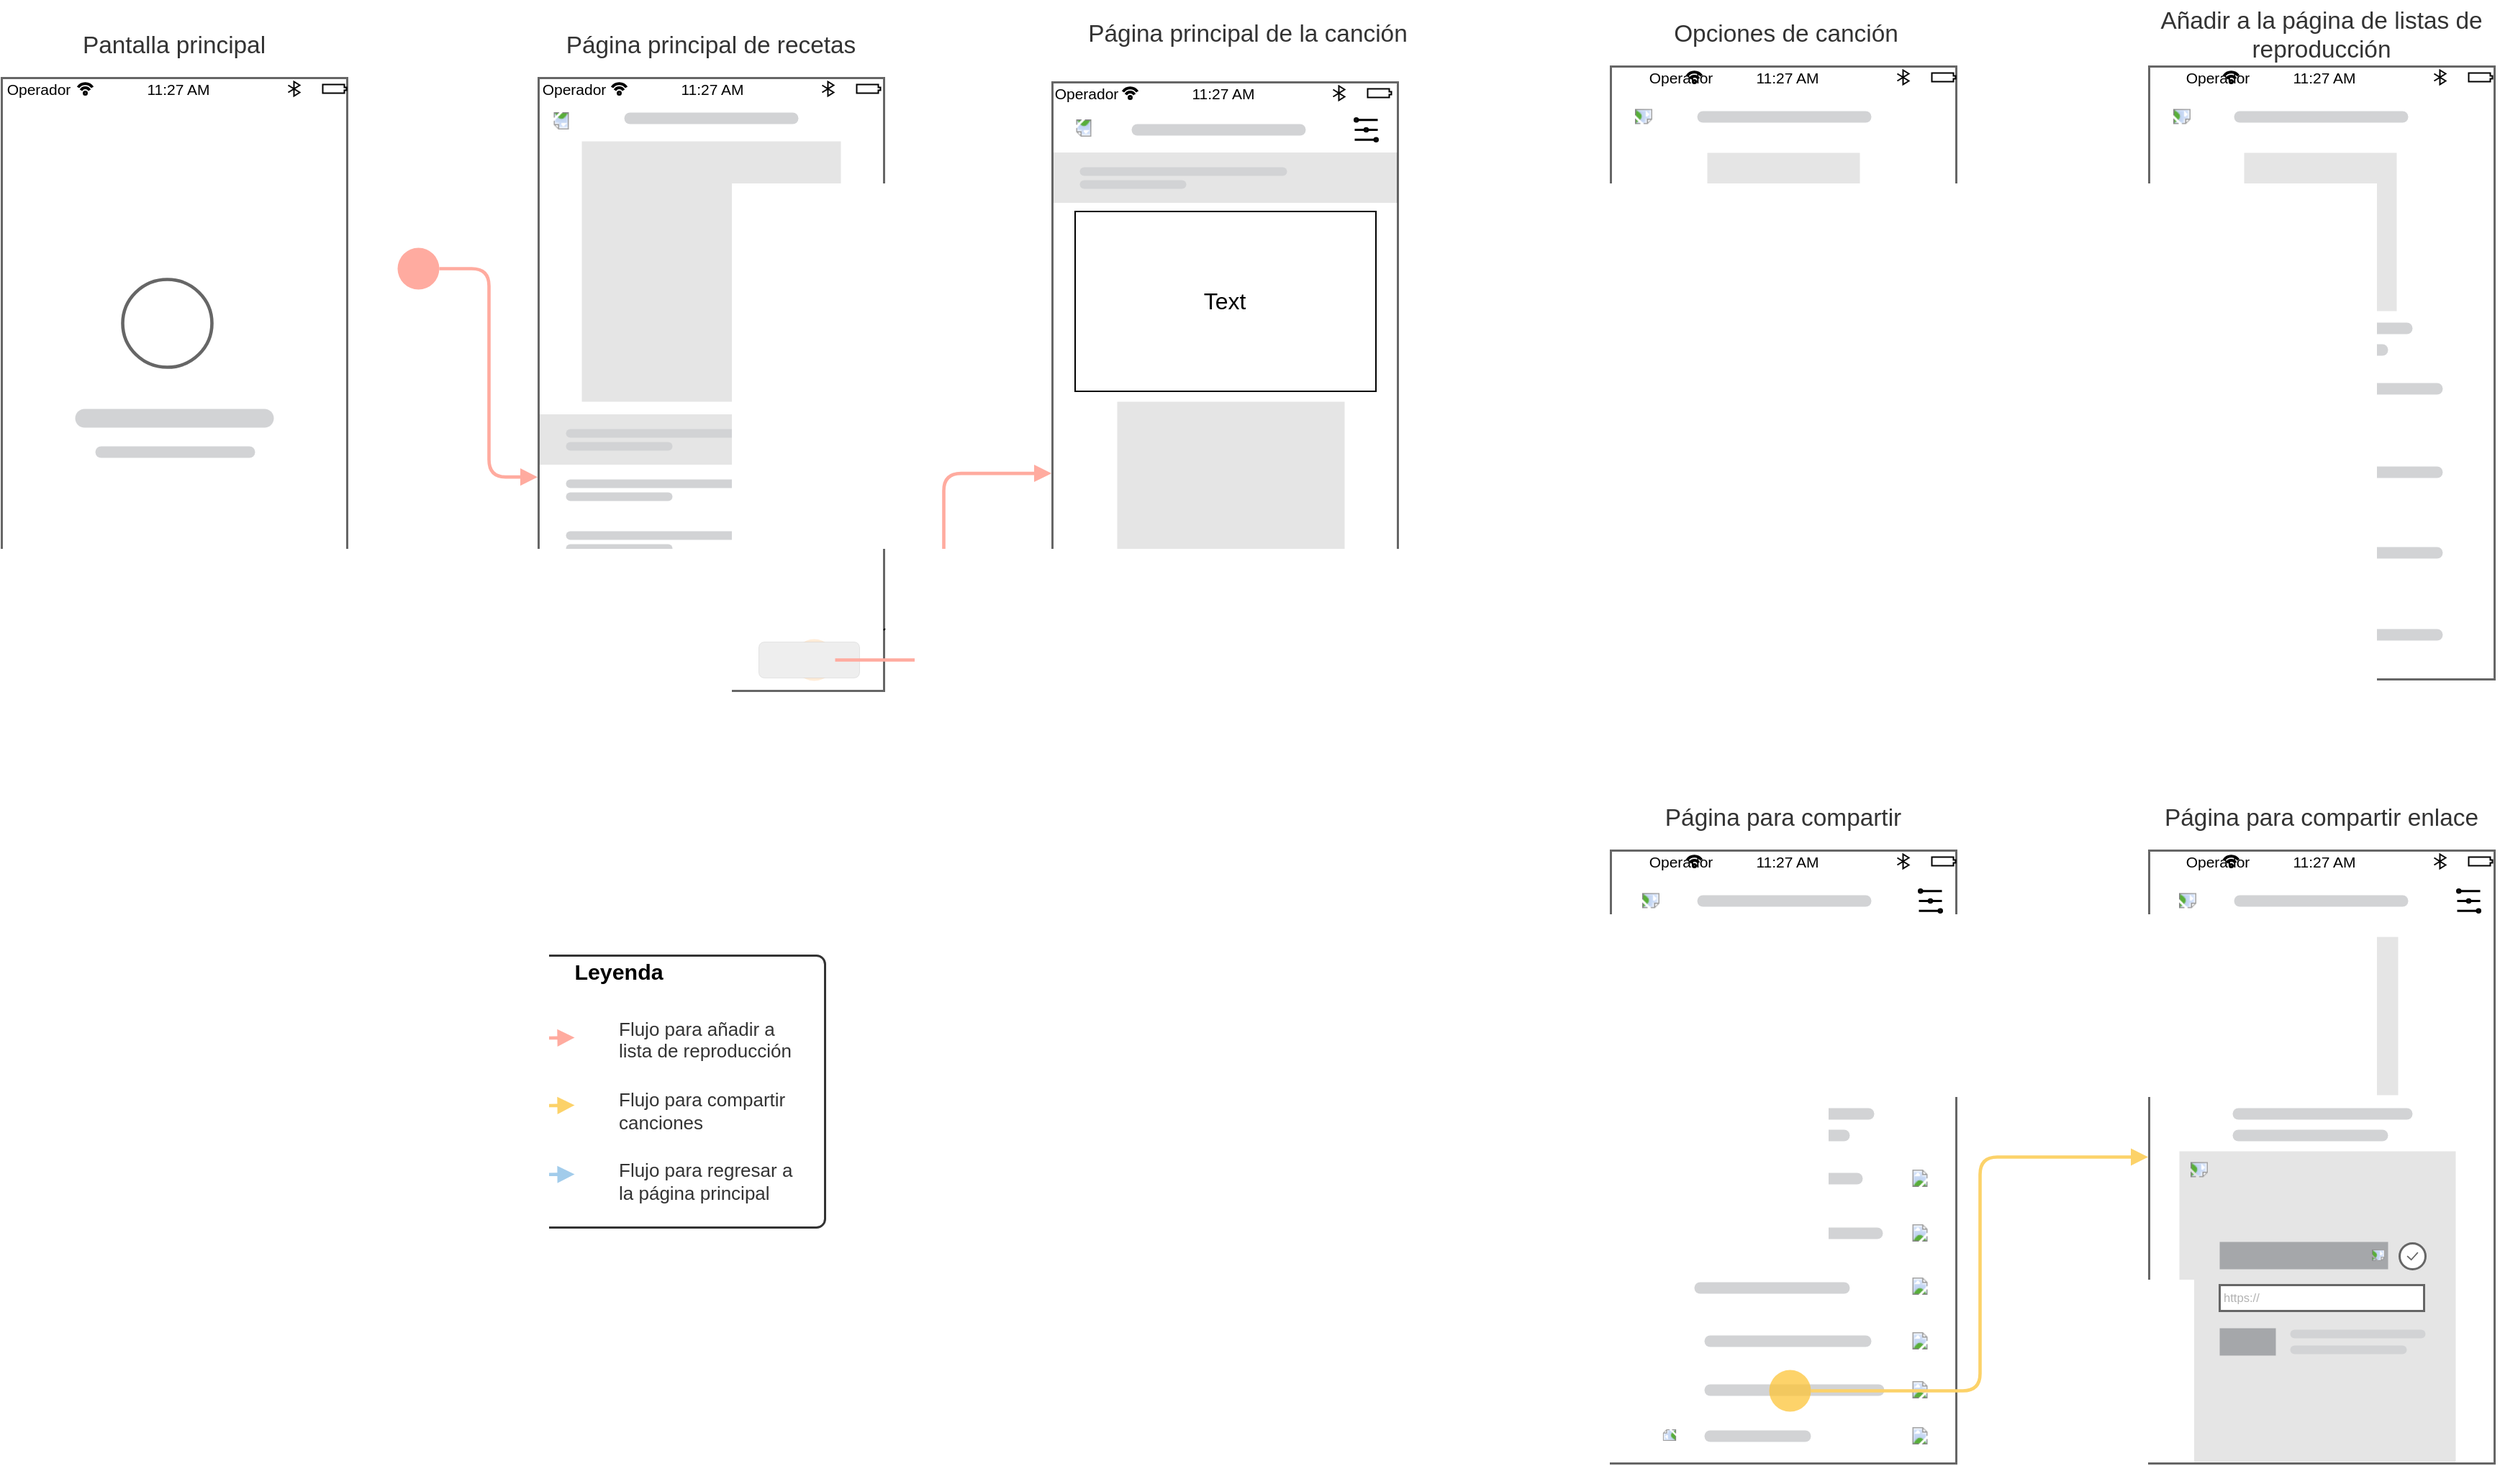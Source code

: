 <mxfile version="22.0.4" type="github">
  <diagram name="Página-1" id="2KmhBw5R_nQqM3TZG5DZ">
    <mxGraphModel dx="2547" dy="1324" grid="0" gridSize="10" guides="1" tooltips="1" connect="1" arrows="1" fold="1" page="0" pageScale="1" pageWidth="827" pageHeight="1169" math="0" shadow="0">
      <root>
        <mxCell id="0" />
        <mxCell id="1" parent="0" />
        <mxCell id="Q7mzp_MgaR6MMWMUA-nT-2" value="" style="html=1;overflow=block;blockSpacing=1;whiteSpace=wrap;container=1;pointerEvents=0;collapsible=0;recursiveResize=0;fontSize=13;spacing=0;strokeColor=#666666;strokeOpacity=100;fillOpacity=100;fillColor=#ffffff;strokeWidth=1.5;lucidId=KJYEaJ~QmgpF;movable=1;resizable=1;rotatable=1;deletable=1;editable=1;locked=0;connectable=1;comic=0;treeMoving=0;treeFolding=0;" vertex="1" parent="1">
          <mxGeometry x="-986" y="-588" width="240" height="426" as="geometry" />
        </mxCell>
        <mxCell id="Q7mzp_MgaR6MMWMUA-nT-24" value="" style="html=1;overflow=block;blockSpacing=1;whiteSpace=wrap;shape=image;fontSize=13;spacing=3.8;strokeColor=none;strokeOpacity=100;strokeWidth=0;image=https://images.lucid.app/images/588d6147-8496-461a-b047-2c3307bfd3e2/content;imageAspect=0;lucidId=KJYEsk0hu25b;" vertex="1" parent="Q7mzp_MgaR6MMWMUA-nT-2">
          <mxGeometry x="215" y="18" width="20" height="20" as="geometry" />
        </mxCell>
        <mxCell id="Q7mzp_MgaR6MMWMUA-nT-257" value="" style="html=1;overflow=block;blockSpacing=1;whiteSpace=wrap;shape=image;fontSize=13;spacing=3.8;strokeColor=none;strokeOpacity=100;rotation=180;strokeWidth=0;image=https://images.lucid.app/images/c0f4e25b-ebcc-470e-984c-036ca4cdbe0b/content;lucidId=KJYEbSx3UW~3;" vertex="1" parent="Q7mzp_MgaR6MMWMUA-nT-2">
          <mxGeometry x="10" y="24" width="12" height="12" as="geometry" />
        </mxCell>
        <mxCell id="Q7mzp_MgaR6MMWMUA-nT-109" value="" style="html=1;overflow=block;blockSpacing=1;whiteSpace=wrap;ellipse;fontSize=13;align=center;spacing=3.8;strokeOpacity=0;fillOpacity=75;fillColor=#ffcc99;strokeWidth=1.5;lucidId=KJYEDExWFI6C;fillStyle=auto;strokeColor=#36393d;opacity=50;" vertex="1" parent="Q7mzp_MgaR6MMWMUA-nT-2">
          <mxGeometry x="177" y="390" width="29" height="29" as="geometry" />
        </mxCell>
        <mxCell id="Q7mzp_MgaR6MMWMUA-nT-37" value="" style="html=1;overflow=block;blockSpacing=1;whiteSpace=wrap;fontSize=13;align=center;spacing=3.8;strokeOpacity=0;fillOpacity=100;fillColor=#e5e5e5;strokeWidth=1.5;lucidId=KJYEllWH054H;" vertex="1" parent="Q7mzp_MgaR6MMWMUA-nT-2">
          <mxGeometry x="30" y="44" width="180" height="181" as="geometry" />
        </mxCell>
        <mxCell id="Q7mzp_MgaR6MMWMUA-nT-287" value="" style="group" vertex="1" connectable="0" parent="Q7mzp_MgaR6MMWMUA-nT-2">
          <mxGeometry y="384" width="240" height="42" as="geometry" />
        </mxCell>
        <mxCell id="Q7mzp_MgaR6MMWMUA-nT-286" value="" style="rounded=0;whiteSpace=wrap;html=1;fontSize=16;strokeWidth=0;strokeColor=none;fillColor=none;" vertex="1" parent="Q7mzp_MgaR6MMWMUA-nT-287">
          <mxGeometry width="240" height="42" as="geometry" />
        </mxCell>
        <mxCell id="Q7mzp_MgaR6MMWMUA-nT-231" value="" style="rounded=1;html=1;whiteSpace=wrap;align=center;verticalAlign=top;fontStyle=0;fontSize=10;sketch=0;rotation=0;fillColor=#eeeeee;strokeColor=#36393d;strokeWidth=0;" vertex="1" parent="Q7mzp_MgaR6MMWMUA-nT-287">
          <mxGeometry x="17" y="8" width="75" height="25" as="geometry" />
        </mxCell>
        <mxCell id="Q7mzp_MgaR6MMWMUA-nT-232" value="" style="rounded=1;html=1;whiteSpace=wrap;align=center;verticalAlign=top;fontStyle=0;fontSize=10;sketch=0;rotation=0;fillColor=#eeeeee;strokeColor=#36393d;strokeWidth=0;" vertex="1" parent="Q7mzp_MgaR6MMWMUA-nT-287">
          <mxGeometry x="153" y="8" width="70" height="25" as="geometry" />
        </mxCell>
        <mxCell id="Q7mzp_MgaR6MMWMUA-nT-293" value="" style="html=1;overflow=block;blockSpacing=1;whiteSpace=wrap;fontSize=13;align=center;spacing=3.8;strokeOpacity=0;fillOpacity=100;rounded=1;absoluteArcSize=1;arcSize=18;fillColor=#d2d3d5;strokeWidth=1.5;lucidId=KJYEGG2XSyOK;" vertex="1" parent="Q7mzp_MgaR6MMWMUA-nT-2">
          <mxGeometry x="59.5" y="24" width="121" height="8" as="geometry" />
        </mxCell>
        <mxCell id="Q7mzp_MgaR6MMWMUA-nT-254" value="" style="rounded=0;fillColor=#000000;strokeColor=none;html=1;opacity=10;resizeWidth=1;fontSize=16;" vertex="1" parent="1">
          <mxGeometry x="-985" y="-354" width="239" height="35" as="geometry" />
        </mxCell>
        <mxCell id="Q7mzp_MgaR6MMWMUA-nT-1" value="" style="html=1;overflow=block;blockSpacing=1;whiteSpace=wrap;container=1;pointerEvents=0;collapsible=0;recursiveResize=0;fontSize=13;spacing=0;strokeColor=#666666;strokeOpacity=100;fillOpacity=100;fillColor=#ffffff;strokeWidth=1.5;lucidId=KJYE8Qd5xXoX;" vertex="1" parent="1">
          <mxGeometry x="-1359" y="-588" width="240" height="426" as="geometry" />
        </mxCell>
        <mxCell id="Q7mzp_MgaR6MMWMUA-nT-3" value="" style="html=1;overflow=block;blockSpacing=1;whiteSpace=wrap;container=1;pointerEvents=0;collapsible=0;recursiveResize=0;fontSize=13;spacing=0;strokeColor=#666666;strokeOpacity=100;fillOpacity=100;fillColor=#ffffff;strokeWidth=1.5;lucidId=KJYEfKc-zOfp;" vertex="1" parent="1">
          <mxGeometry x="133" y="-51" width="240" height="426" as="geometry" />
        </mxCell>
        <mxCell id="Q7mzp_MgaR6MMWMUA-nT-5" value="" style="html=1;overflow=block;blockSpacing=1;whiteSpace=wrap;container=1;pointerEvents=0;collapsible=0;recursiveResize=0;fontSize=13;spacing=0;strokeColor=#666666;strokeOpacity=100;fillOpacity=100;fillColor=#ffffff;strokeWidth=1.5;lucidId=KJYEc4EE0W5Q;" vertex="1" parent="1">
          <mxGeometry x="-241" y="-596" width="240" height="426" as="geometry" />
        </mxCell>
        <mxCell id="Q7mzp_MgaR6MMWMUA-nT-6" value="" style="html=1;overflow=block;blockSpacing=1;whiteSpace=wrap;container=1;pointerEvents=0;collapsible=0;recursiveResize=0;fontSize=13;spacing=0;strokeColor=#666666;strokeOpacity=100;fillOpacity=100;fillColor=#ffffff;strokeWidth=1.5;lucidId=KJYEAq1JoT8Q;movable=1;resizable=1;rotatable=1;deletable=1;editable=1;locked=0;connectable=1;" vertex="1" parent="1">
          <mxGeometry x="-629" y="-585" width="240" height="426" as="geometry" />
        </mxCell>
        <mxCell id="Q7mzp_MgaR6MMWMUA-nT-295" value="" style="rounded=0;fillColor=#000000;strokeColor=none;html=1;opacity=10;resizeWidth=1;fontSize=16;" vertex="1" parent="Q7mzp_MgaR6MMWMUA-nT-6">
          <mxGeometry x="1" y="49" width="239" height="35" as="geometry" />
        </mxCell>
        <mxCell id="Q7mzp_MgaR6MMWMUA-nT-296" value="" style="html=1;overflow=block;blockSpacing=1;whiteSpace=wrap;fontSize=13;align=center;spacing=3.8;strokeOpacity=0;fillOpacity=100;rounded=1;absoluteArcSize=1;arcSize=18;fillColor=#d2d3d5;strokeWidth=1.5;lucidId=KJYEMv9njbS5;" vertex="1" parent="Q7mzp_MgaR6MMWMUA-nT-6">
          <mxGeometry x="19" y="59" width="144" height="6" as="geometry" />
        </mxCell>
        <mxCell id="Q7mzp_MgaR6MMWMUA-nT-297" value="" style="html=1;overflow=block;blockSpacing=1;whiteSpace=wrap;fontSize=13;align=center;spacing=3.8;strokeOpacity=0;fillOpacity=100;rounded=1;absoluteArcSize=1;arcSize=18;fillColor=#d2d3d5;strokeWidth=1.5;lucidId=KJYEs7g~g.Z4;" vertex="1" parent="Q7mzp_MgaR6MMWMUA-nT-6">
          <mxGeometry x="19" y="68" width="74" height="6" as="geometry" />
        </mxCell>
        <mxCell id="Q7mzp_MgaR6MMWMUA-nT-298" value="" style="html=1;overflow=block;blockSpacing=1;whiteSpace=wrap;shape=image;fontSize=13;spacing=3.8;strokeColor=none;strokeOpacity=100;rotation=180;strokeWidth=0;image=https://images.lucid.app/images/c0f4e25b-ebcc-470e-984c-036ca4cdbe0b/content;lucidId=KJYEbSx3UW~3;" vertex="1" parent="Q7mzp_MgaR6MMWMUA-nT-6">
          <mxGeometry x="16" y="26" width="12" height="12" as="geometry" />
        </mxCell>
        <mxCell id="Q7mzp_MgaR6MMWMUA-nT-299" value="" style="rounded=0;whiteSpace=wrap;html=1;fontSize=16;labelBorderColor=none;" vertex="1" parent="Q7mzp_MgaR6MMWMUA-nT-6">
          <mxGeometry x="16" y="90" width="209" height="125" as="geometry" />
        </mxCell>
        <mxCell id="Q7mzp_MgaR6MMWMUA-nT-301" value="Text" style="text;strokeColor=none;fillColor=none;html=1;align=center;verticalAlign=middle;whiteSpace=wrap;rounded=0;fontSize=16;" vertex="1" parent="Q7mzp_MgaR6MMWMUA-nT-6">
          <mxGeometry x="16" y="90" width="208" height="124" as="geometry" />
        </mxCell>
        <mxCell id="Q7mzp_MgaR6MMWMUA-nT-7" value="" style="html=1;overflow=block;blockSpacing=1;whiteSpace=wrap;shape=mxgraph.ios7ui.appBar;strokeColor=#000000;fontSize=10.5;spacing=0;fillOpacity=0;fillColor=#000000;strokeWidth=1.5;" vertex="1" parent="1">
          <mxGeometry x="-630" y="-585" width="240" height="15" as="geometry" />
        </mxCell>
        <mxCell id="Q7mzp_MgaR6MMWMUA-nT-8" value="11:27 AM" style="strokeColor=none;fillColor=none;whiteSpace=wrap;fontSize=10.5;" vertex="1" parent="Q7mzp_MgaR6MMWMUA-nT-7">
          <mxGeometry x="84" width="72" height="15" as="geometry" />
        </mxCell>
        <mxCell id="Q7mzp_MgaR6MMWMUA-nT-9" value="Operador" style="strokeColor=none;fillColor=none;whiteSpace=wrap;fontSize=10.5;" vertex="1" parent="Q7mzp_MgaR6MMWMUA-nT-7">
          <mxGeometry x="1.0" width="48" height="15" as="geometry" />
        </mxCell>
        <mxCell id="Q7mzp_MgaR6MMWMUA-nT-22" value="" style="html=1;overflow=block;blockSpacing=1;whiteSpace=wrap;shape=mxgraph.ios7.icons.volume;direction=south;fontSize=13;spacing=0;fillColor=#403f3f;strokeWidth=1.5;lucidId=KJYEEyiyksUh;" vertex="1" parent="1">
          <mxGeometry x="-419" y="-560" width="16" height="16" as="geometry" />
        </mxCell>
        <mxCell id="Q7mzp_MgaR6MMWMUA-nT-23" value="" style="html=1;overflow=block;blockSpacing=1;whiteSpace=wrap;fontSize=13;align=center;spacing=3.8;strokeOpacity=0;fillOpacity=100;rounded=1;absoluteArcSize=1;arcSize=18;fillColor=#d2d3d5;strokeWidth=1.5;lucidId=KJYEGG2XSyOK;" vertex="1" parent="1">
          <mxGeometry x="-574" y="-556" width="121" height="8" as="geometry" />
        </mxCell>
        <mxCell id="Q7mzp_MgaR6MMWMUA-nT-27" value="" style="html=1;overflow=block;blockSpacing=1;whiteSpace=wrap;shape=mxgraph.ios7ui.appBar;strokeColor=#000000;fontSize=10.5;spacing=0;fillOpacity=0;fillColor=#000000;strokeWidth=1.5;" vertex="1" parent="1">
          <mxGeometry x="-1356" y="-588" width="240" height="15" as="geometry" />
        </mxCell>
        <mxCell id="Q7mzp_MgaR6MMWMUA-nT-28" value="11:27 AM" style="strokeColor=none;fillColor=none;whiteSpace=wrap;fontSize=10.5;" vertex="1" parent="Q7mzp_MgaR6MMWMUA-nT-27">
          <mxGeometry x="84" width="72" height="15" as="geometry" />
        </mxCell>
        <mxCell id="Q7mzp_MgaR6MMWMUA-nT-29" value="Operador" style="strokeColor=none;fillColor=none;whiteSpace=wrap;fontSize=10.5;" vertex="1" parent="Q7mzp_MgaR6MMWMUA-nT-27">
          <mxGeometry x="-1.4" width="48" height="15" as="geometry" />
        </mxCell>
        <mxCell id="Q7mzp_MgaR6MMWMUA-nT-30" value="" style="html=1;overflow=block;blockSpacing=1;whiteSpace=wrap;ellipse;fontSize=13;align=center;spacing=3.8;strokeColor=#666666;strokeOpacity=100;fillOpacity=100;fillColor=#ffffff;strokeWidth=2.3;lucidId=KJYEbPc4lL9y;" vertex="1" parent="1">
          <mxGeometry x="-1275" y="-448" width="62" height="61" as="geometry" />
        </mxCell>
        <mxCell id="Q7mzp_MgaR6MMWMUA-nT-31" value="" style="html=1;overflow=block;blockSpacing=1;whiteSpace=wrap;fontSize=13;align=center;spacing=3.8;strokeOpacity=0;fillOpacity=100;rounded=1;absoluteArcSize=1;arcSize=18;fillColor=#d2d3d5;strokeWidth=1.5;lucidId=KJYE_Er21yhZ;" vertex="1" parent="1">
          <mxGeometry x="-1308" y="-358" width="138" height="13" as="geometry" />
        </mxCell>
        <mxCell id="Q7mzp_MgaR6MMWMUA-nT-32" value="" style="html=1;overflow=block;blockSpacing=1;whiteSpace=wrap;fontSize=13;align=center;spacing=3.8;strokeOpacity=0;fillOpacity=100;rounded=1;absoluteArcSize=1;arcSize=18;fillColor=#d2d3d5;strokeWidth=1.5;lucidId=KJYE40sC5s-x;" vertex="1" parent="1">
          <mxGeometry x="-1294" y="-332" width="111" height="8" as="geometry" />
        </mxCell>
        <mxCell id="Q7mzp_MgaR6MMWMUA-nT-33" value="" style="html=1;overflow=block;blockSpacing=1;whiteSpace=wrap;fontSize=13;align=center;spacing=3.8;strokeOpacity=0;fillOpacity=100;fillColor=#e5e5e5;strokeWidth=1.5;lucidId=KJYEbKPm3vAe;" vertex="1" parent="1">
          <mxGeometry x="-1230" y="-216" width="88" height="35" as="geometry" />
        </mxCell>
        <mxCell id="Q7mzp_MgaR6MMWMUA-nT-34" value="" style="html=1;overflow=block;blockSpacing=1;whiteSpace=wrap;shape=mxgraph.ios7ui.appBar;strokeColor=#000000;fontSize=10.5;spacing=0;fillOpacity=0;fillColor=#000000;strokeWidth=1.5;" vertex="1" parent="1">
          <mxGeometry x="-985" y="-588" width="240" height="15" as="geometry" />
        </mxCell>
        <mxCell id="Q7mzp_MgaR6MMWMUA-nT-35" value="11:27 AM" style="strokeColor=none;fillColor=none;whiteSpace=wrap;fontSize=10.5;" vertex="1" parent="Q7mzp_MgaR6MMWMUA-nT-34">
          <mxGeometry x="84" width="72" height="15" as="geometry" />
        </mxCell>
        <mxCell id="Q7mzp_MgaR6MMWMUA-nT-36" value="Operador" style="strokeColor=none;fillColor=none;whiteSpace=wrap;fontSize=10.5;" vertex="1" parent="Q7mzp_MgaR6MMWMUA-nT-34">
          <mxGeometry x="-3.553e-15" width="48" height="15" as="geometry" />
        </mxCell>
        <mxCell id="Q7mzp_MgaR6MMWMUA-nT-41" value="" style="html=1;overflow=block;blockSpacing=1;whiteSpace=wrap;fontSize=13;align=center;spacing=3.8;strokeOpacity=0;fillOpacity=100;rounded=1;absoluteArcSize=1;arcSize=18;fillColor=#d2d3d5;strokeWidth=1.5;lucidId=KJYEMv9njbS5;" vertex="1" parent="1">
          <mxGeometry x="-967" y="-344" width="144" height="6" as="geometry" />
        </mxCell>
        <mxCell id="Q7mzp_MgaR6MMWMUA-nT-42" value="" style="html=1;overflow=block;blockSpacing=1;whiteSpace=wrap;fontSize=13;align=center;spacing=3.8;strokeOpacity=0;fillOpacity=100;rounded=1;absoluteArcSize=1;arcSize=18;fillColor=#d2d3d5;strokeWidth=1.5;lucidId=KJYEs7g~g.Z4;" vertex="1" parent="1">
          <mxGeometry x="-967" y="-335" width="74" height="6" as="geometry" />
        </mxCell>
        <mxCell id="Q7mzp_MgaR6MMWMUA-nT-44" value="" style="html=1;overflow=block;blockSpacing=1;whiteSpace=wrap;fontSize=13;align=center;spacing=3.8;strokeOpacity=0;fillOpacity=100;rounded=1;absoluteArcSize=1;arcSize=18;fillColor=#d2d3d5;strokeWidth=1.5;lucidId=KJYEyTR6ISjE;" vertex="1" parent="1">
          <mxGeometry x="-967" y="-309" width="173" height="6" as="geometry" />
        </mxCell>
        <mxCell id="Q7mzp_MgaR6MMWMUA-nT-45" value="" style="html=1;overflow=block;blockSpacing=1;whiteSpace=wrap;fontSize=13;align=center;spacing=3.8;strokeOpacity=0;fillOpacity=100;rounded=1;absoluteArcSize=1;arcSize=18;fillColor=#d2d3d5;strokeWidth=1.5;lucidId=KJYElEAiVNY9;" vertex="1" parent="1">
          <mxGeometry x="-967" y="-300" width="74" height="6" as="geometry" />
        </mxCell>
        <mxCell id="Q7mzp_MgaR6MMWMUA-nT-47" value="" style="html=1;overflow=block;blockSpacing=1;whiteSpace=wrap;fontSize=13;align=center;spacing=3.8;strokeOpacity=0;fillOpacity=100;rounded=1;absoluteArcSize=1;arcSize=18;fillColor=#d2d3d5;strokeWidth=1.5;lucidId=KJYEvM83jd-F;" vertex="1" parent="1">
          <mxGeometry x="-967" y="-273" width="148" height="6" as="geometry" />
        </mxCell>
        <mxCell id="Q7mzp_MgaR6MMWMUA-nT-48" value="" style="html=1;overflow=block;blockSpacing=1;whiteSpace=wrap;fontSize=13;align=center;spacing=3.8;strokeOpacity=0;fillOpacity=100;rounded=1;absoluteArcSize=1;arcSize=18;fillColor=#d2d3d5;strokeWidth=1.5;lucidId=KJYEjD4Z9yJN;" vertex="1" parent="1">
          <mxGeometry x="-967" y="-264" width="74" height="6" as="geometry" />
        </mxCell>
        <mxCell id="Q7mzp_MgaR6MMWMUA-nT-56" value="" style="html=1;jettySize=18;whiteSpace=wrap;fontSize=13;strokeColor=#ffab9f;strokeOpacity=100;strokeWidth=2.3;rounded=1;arcSize=24;edgeStyle=orthogonalEdgeStyle;startArrow=none;endArrow=block;endFill=1;exitX=1;exitY=0.5;exitPerimeter=0;entryX=-0.003;entryY=0.651;entryPerimeter=0;lucidId=KJYEUFEaKh6L;" edge="1" parent="1" source="Q7mzp_MgaR6MMWMUA-nT-110" target="Q7mzp_MgaR6MMWMUA-nT-2">
          <mxGeometry width="100" height="100" relative="1" as="geometry">
            <Array as="points" />
          </mxGeometry>
        </mxCell>
        <mxCell id="Q7mzp_MgaR6MMWMUA-nT-57" value="" style="html=1;jettySize=18;whiteSpace=wrap;fontSize=13;strokeColor=#ffab9f;strokeOpacity=100;strokeWidth=2.3;rounded=1;arcSize=24;edgeStyle=orthogonalEdgeStyle;startArrow=none;endArrow=block;endFill=1;exitX=1;exitY=0.5;exitPerimeter=0;entryX=-0.003;entryY=0.638;entryPerimeter=0;lucidId=KJYEUg4.nkHy;" edge="1" parent="1" source="Q7mzp_MgaR6MMWMUA-nT-109" target="Q7mzp_MgaR6MMWMUA-nT-6">
          <mxGeometry width="100" height="100" relative="1" as="geometry">
            <Array as="points" />
          </mxGeometry>
        </mxCell>
        <mxCell id="Q7mzp_MgaR6MMWMUA-nT-58" value="" style="html=1;overflow=block;blockSpacing=1;whiteSpace=wrap;shape=mxgraph.ios7ui.appBar;strokeColor=#000000;fontSize=10.5;spacing=0;fillOpacity=0;fillColor=#000000;strokeWidth=1.5;" vertex="1" parent="1">
          <mxGeometry x="-238" y="-596" width="240" height="15" as="geometry" />
        </mxCell>
        <mxCell id="Q7mzp_MgaR6MMWMUA-nT-59" value="11:27 AM" style="strokeColor=none;fillColor=none;whiteSpace=wrap;fontSize=10.5;" vertex="1" parent="Q7mzp_MgaR6MMWMUA-nT-58">
          <mxGeometry x="84" width="72" height="15" as="geometry" />
        </mxCell>
        <mxCell id="Q7mzp_MgaR6MMWMUA-nT-60" value="Operador" style="strokeColor=none;fillColor=none;whiteSpace=wrap;fontSize=10.5;" vertex="1" parent="Q7mzp_MgaR6MMWMUA-nT-58">
          <mxGeometry x="21.6" width="48" height="15" as="geometry" />
        </mxCell>
        <mxCell id="Q7mzp_MgaR6MMWMUA-nT-61" value="" style="html=1;jettySize=18;whiteSpace=wrap;fontSize=13;strokeColor=#ffab9f;strokeOpacity=100;strokeWidth=2.3;rounded=1;arcSize=24;edgeStyle=orthogonalEdgeStyle;startArrow=none;endArrow=block;endFill=1;exitX=1;exitY=0.5;exitPerimeter=0;entryX=-0.003;entryY=0.5;entryPerimeter=0;lucidId=KJYEk~Hh4sqp;" edge="1" parent="1">
          <mxGeometry width="100" height="100" relative="1" as="geometry">
            <Array as="points" />
            <mxPoint x="-390" y="-238.5" as="sourcePoint" />
            <mxPoint x="-237.72" y="-425" as="targetPoint" />
          </mxGeometry>
        </mxCell>
        <mxCell id="Q7mzp_MgaR6MMWMUA-nT-62" value="" style="html=1;overflow=block;blockSpacing=1;whiteSpace=wrap;fontSize=13;align=center;spacing=3.8;strokeOpacity=0;fillOpacity=100;fillColor=#e5e5e5;strokeWidth=1.5;lucidId=KJYELkrsFN_V;" vertex="1" parent="1">
          <mxGeometry x="-174" y="-536" width="106" height="110" as="geometry" />
        </mxCell>
        <mxCell id="Q7mzp_MgaR6MMWMUA-nT-69" value="" style="html=1;overflow=block;blockSpacing=1;whiteSpace=wrap;shape=image;fontSize=13;spacing=3.8;strokeColor=none;strokeOpacity=100;rotation=90;strokeWidth=0;image=https://images.lucid.app/images/53d2fa7f-9d9b-4fe7-8592-ba79a9484f68/content;lucidId=KJYERKzuh7Gs;" vertex="1" parent="1">
          <mxGeometry x="-224" y="-567" width="12" height="12" as="geometry" />
        </mxCell>
        <mxCell id="Q7mzp_MgaR6MMWMUA-nT-70" value="" style="html=1;overflow=block;blockSpacing=1;whiteSpace=wrap;fontSize=13;align=center;spacing=3.8;strokeOpacity=0;fillOpacity=100;rounded=1;absoluteArcSize=1;arcSize=18;fillColor=#d2d3d5;strokeWidth=1.5;lucidId=KJYEZNb5qylg;" vertex="1" parent="1">
          <mxGeometry x="-174" y="-361" width="108" height="8" as="geometry" />
        </mxCell>
        <mxCell id="Q7mzp_MgaR6MMWMUA-nT-71" value="" style="html=1;overflow=block;blockSpacing=1;whiteSpace=wrap;shape=image;fontSize=13;spacing=3.8;strokeColor=none;strokeOpacity=100;strokeWidth=0;image=https://images.lucid.app/images/15bc69e8-ba30-49c1-9e9b-d63421eb3b57/content;imageAspect=0;lucidId=KJYEtuy4vN.c;" vertex="1" parent="1">
          <mxGeometry x="-207" y="-335" width="15" height="15" as="geometry" />
        </mxCell>
        <mxCell id="Q7mzp_MgaR6MMWMUA-nT-72" value="" style="html=1;overflow=block;blockSpacing=1;whiteSpace=wrap;fontSize=13;align=center;spacing=3.8;strokeOpacity=0;fillOpacity=100;rounded=1;absoluteArcSize=1;arcSize=18;fillColor=#d2d3d5;strokeWidth=1.5;lucidId=KJYE9O6UFUeT;" vertex="1" parent="1">
          <mxGeometry x="-174" y="-332" width="138" height="8" as="geometry" />
        </mxCell>
        <mxCell id="Q7mzp_MgaR6MMWMUA-nT-73" value="" style="html=1;overflow=block;blockSpacing=1;whiteSpace=wrap;shape=image;fontSize=13;spacing=3.8;strokeColor=none;strokeOpacity=100;strokeWidth=0;image=https://images.lucid.app/images/15bc69e8-ba30-49c1-9e9b-d63421eb3b57/content;imageAspect=0;lucidId=KJYEfF-GMUu4;" vertex="1" parent="1">
          <mxGeometry x="-207" y="-303" width="15" height="15" as="geometry" />
        </mxCell>
        <mxCell id="Q7mzp_MgaR6MMWMUA-nT-74" value="" style="html=1;overflow=block;blockSpacing=1;whiteSpace=wrap;fontSize=13;align=center;spacing=3.8;strokeOpacity=0;fillOpacity=100;rounded=1;absoluteArcSize=1;arcSize=18;fillColor=#d2d3d5;strokeWidth=1.5;lucidId=KJYELCpeHaZB;" vertex="1" parent="1">
          <mxGeometry x="-174" y="-299" width="89" height="8" as="geometry" />
        </mxCell>
        <mxCell id="Q7mzp_MgaR6MMWMUA-nT-75" value="" style="html=1;overflow=block;blockSpacing=1;whiteSpace=wrap;shape=image;fontSize=13;spacing=3.8;strokeColor=none;strokeOpacity=100;strokeWidth=0;image=https://images.lucid.app/images/15bc69e8-ba30-49c1-9e9b-d63421eb3b57/content;imageAspect=0;lucidId=KJYE4lDLy7yb;" vertex="1" parent="1">
          <mxGeometry x="-207" y="-271" width="15" height="15" as="geometry" />
        </mxCell>
        <mxCell id="Q7mzp_MgaR6MMWMUA-nT-76" value="" style="html=1;overflow=block;blockSpacing=1;whiteSpace=wrap;fontSize=13;align=center;spacing=3.8;strokeOpacity=0;fillOpacity=100;rounded=1;absoluteArcSize=1;arcSize=18;fillColor=#d2d3d5;strokeWidth=1.5;lucidId=KJYEd9vI_pyl;" vertex="1" parent="1">
          <mxGeometry x="-174" y="-267" width="114" height="8" as="geometry" />
        </mxCell>
        <mxCell id="Q7mzp_MgaR6MMWMUA-nT-77" value="" style="html=1;overflow=block;blockSpacing=1;whiteSpace=wrap;fontSize=13;align=center;spacing=3.8;strokeOpacity=0;fillOpacity=100;rounded=1;absoluteArcSize=1;arcSize=18;fillColor=#d2d3d5;strokeWidth=1.5;lucidId=KJYEiH~a7kJj;" vertex="1" parent="1">
          <mxGeometry x="-181" y="-565" width="121" height="8" as="geometry" />
        </mxCell>
        <mxCell id="Q7mzp_MgaR6MMWMUA-nT-78" value="" style="html=1;overflow=block;blockSpacing=1;whiteSpace=wrap;fontSize=13;align=center;spacing=3.8;strokeOpacity=0;fillOpacity=100;rounded=1;absoluteArcSize=1;arcSize=18;fillColor=#d2d3d5;strokeWidth=1.5;lucidId=KJYEy3Rrarys;" vertex="1" parent="1">
          <mxGeometry x="-183" y="-418" width="125" height="8" as="geometry" />
        </mxCell>
        <mxCell id="Q7mzp_MgaR6MMWMUA-nT-79" value="" style="html=1;overflow=block;blockSpacing=1;whiteSpace=wrap;fontSize=13;align=center;spacing=3.8;strokeOpacity=0;fillOpacity=100;rounded=1;absoluteArcSize=1;arcSize=18;fillColor=#d2d3d5;strokeWidth=1.5;lucidId=KJYEK9FY07Sb;" vertex="1" parent="1">
          <mxGeometry x="-183" y="-403" width="108" height="8" as="geometry" />
        </mxCell>
        <mxCell id="Q7mzp_MgaR6MMWMUA-nT-80" value="" style="html=1;overflow=block;blockSpacing=1;whiteSpace=wrap;container=1;pointerEvents=0;collapsible=0;recursiveResize=0;fontSize=13;spacing=0;strokeColor=#666666;strokeOpacity=100;fillOpacity=100;fillColor=#ffffff;strokeWidth=1.5;lucidId=KJYE3RwxpdjF;" vertex="1" parent="1">
          <mxGeometry x="133" y="-596" width="240" height="426" as="geometry" />
        </mxCell>
        <mxCell id="Q7mzp_MgaR6MMWMUA-nT-81" value="" style="html=1;overflow=block;blockSpacing=1;whiteSpace=wrap;shape=mxgraph.ios7ui.appBar;strokeColor=#000000;fontSize=10.5;spacing=0;fillOpacity=0;fillColor=#000000;strokeWidth=1.5;" vertex="1" parent="1">
          <mxGeometry x="135" y="-596" width="240" height="15" as="geometry" />
        </mxCell>
        <mxCell id="Q7mzp_MgaR6MMWMUA-nT-82" value="11:27 AM" style="strokeColor=none;fillColor=none;whiteSpace=wrap;fontSize=10.5;" vertex="1" parent="Q7mzp_MgaR6MMWMUA-nT-81">
          <mxGeometry x="84" width="72" height="15" as="geometry" />
        </mxCell>
        <mxCell id="Q7mzp_MgaR6MMWMUA-nT-83" value="Operador" style="strokeColor=none;fillColor=none;whiteSpace=wrap;fontSize=10.5;" vertex="1" parent="Q7mzp_MgaR6MMWMUA-nT-81">
          <mxGeometry x="21.6" width="48" height="15" as="geometry" />
        </mxCell>
        <mxCell id="Q7mzp_MgaR6MMWMUA-nT-84" value="" style="html=1;overflow=block;blockSpacing=1;whiteSpace=wrap;fontSize=13;align=center;spacing=3.8;strokeOpacity=0;fillOpacity=100;fillColor=#e5e5e5;strokeWidth=1.5;lucidId=KJYE-AMYlrT5;" vertex="1" parent="1">
          <mxGeometry x="199" y="-536" width="106" height="110" as="geometry" />
        </mxCell>
        <mxCell id="Q7mzp_MgaR6MMWMUA-nT-85" value="" style="html=1;overflow=block;blockSpacing=1;whiteSpace=wrap;shape=image;fontSize=13;spacing=3.8;strokeColor=none;strokeOpacity=100;rotation=90;strokeWidth=0;image=https://images.lucid.app/images/53d2fa7f-9d9b-4fe7-8592-ba79a9484f68/content;lucidId=KJYEz9WAvPjt;" vertex="1" parent="1">
          <mxGeometry x="150" y="-567" width="12" height="12" as="geometry" />
        </mxCell>
        <mxCell id="Q7mzp_MgaR6MMWMUA-nT-86" value="" style="html=1;overflow=block;blockSpacing=1;whiteSpace=wrap;fontSize=13;align=center;spacing=3.8;strokeOpacity=0;fillOpacity=100;rounded=1;absoluteArcSize=1;arcSize=18;fillColor=#d2d3d5;strokeWidth=1.5;lucidId=KJYEqO1KW1TG;" vertex="1" parent="1">
          <mxGeometry x="192" y="-565" width="121" height="8" as="geometry" />
        </mxCell>
        <mxCell id="Q7mzp_MgaR6MMWMUA-nT-87" value="" style="html=1;overflow=block;blockSpacing=1;whiteSpace=wrap;fontSize=13;align=center;spacing=3.8;strokeOpacity=0;fillOpacity=100;rounded=1;absoluteArcSize=1;arcSize=18;fillColor=#d2d3d5;strokeWidth=1.5;lucidId=KJYEXVYgkAFG;" vertex="1" parent="1">
          <mxGeometry x="191" y="-418" width="125" height="8" as="geometry" />
        </mxCell>
        <mxCell id="Q7mzp_MgaR6MMWMUA-nT-88" value="" style="html=1;overflow=block;blockSpacing=1;whiteSpace=wrap;fontSize=13;align=center;spacing=3.8;strokeOpacity=0;fillOpacity=100;rounded=1;absoluteArcSize=1;arcSize=18;fillColor=#d2d3d5;strokeWidth=1.5;lucidId=KJYEKNq7Y5wU;" vertex="1" parent="1">
          <mxGeometry x="191" y="-403" width="108" height="8" as="geometry" />
        </mxCell>
        <mxCell id="Q7mzp_MgaR6MMWMUA-nT-89" value="" style="html=1;overflow=block;blockSpacing=1;whiteSpace=wrap;fontSize=13;align=center;spacing=3.8;strokeOpacity=0;fillOpacity=100;fillColor=#a5a7aa;strokeWidth=1.5;lucidId=KJYEf5~pi-V1;" vertex="1" parent="1">
          <mxGeometry x="154" y="-388" width="42" height="40" as="geometry" />
        </mxCell>
        <mxCell id="Q7mzp_MgaR6MMWMUA-nT-90" value="" style="html=1;overflow=block;blockSpacing=1;whiteSpace=wrap;ellipse;fontSize=13;align=center;spacing=3.8;strokeColor=#666666;strokeOpacity=100;fillOpacity=100;fillColor=#ffffff;strokeWidth=1.5;lucidId=KJYEp_kX2byU;" vertex="1" parent="1">
          <mxGeometry x="187" y="-358" width="17" height="18" as="geometry" />
        </mxCell>
        <mxCell id="Q7mzp_MgaR6MMWMUA-nT-91" value="" style="html=1;overflow=block;blockSpacing=1;whiteSpace=wrap;shape=image;fontSize=13;spacing=3.8;strokeColor=none;strokeOpacity=100;strokeWidth=0;image=https://images.lucid.app/images/15bc69e8-ba30-49c1-9e9b-d63421eb3b57/content;imageAspect=0;lucidId=KJYEXpibnfiE;" vertex="1" parent="1">
          <mxGeometry x="191" y="-354" width="9" height="9" as="geometry" />
        </mxCell>
        <mxCell id="Q7mzp_MgaR6MMWMUA-nT-92" value="" style="html=1;overflow=block;blockSpacing=1;whiteSpace=wrap;fontSize=13;align=center;spacing=3.8;strokeOpacity=0;fillOpacity=100;fillColor=#a5a7aa;strokeWidth=1.5;lucidId=KJYEi8h9g5BB;" vertex="1" parent="1">
          <mxGeometry x="154" y="-332" width="42" height="40" as="geometry" />
        </mxCell>
        <mxCell id="Q7mzp_MgaR6MMWMUA-nT-93" value="" style="html=1;overflow=block;blockSpacing=1;whiteSpace=wrap;ellipse;fontSize=13;align=center;spacing=3.8;strokeColor=#666666;strokeOpacity=100;fillOpacity=100;fillColor=#ffffff;strokeWidth=1.5;lucidId=KJYE4y15C9J7;" vertex="1" parent="1">
          <mxGeometry x="187" y="-302" width="17" height="18" as="geometry" />
        </mxCell>
        <mxCell id="Q7mzp_MgaR6MMWMUA-nT-94" value="" style="html=1;overflow=block;blockSpacing=1;whiteSpace=wrap;shape=image;fontSize=13;spacing=3.8;strokeColor=none;strokeOpacity=100;strokeWidth=0;image=https://images.lucid.app/images/15bc69e8-ba30-49c1-9e9b-d63421eb3b57/content;imageAspect=0;lucidId=KJYEH~v.Vnee;" vertex="1" parent="1">
          <mxGeometry x="191" y="-298" width="9" height="9" as="geometry" />
        </mxCell>
        <mxCell id="Q7mzp_MgaR6MMWMUA-nT-95" value="" style="html=1;overflow=block;blockSpacing=1;whiteSpace=wrap;fontSize=13;align=center;spacing=3.8;strokeOpacity=0;fillOpacity=100;fillColor=#a5a7aa;strokeWidth=1.5;lucidId=KJYEdHoGqea0;" vertex="1" parent="1">
          <mxGeometry x="154" y="-275" width="42" height="40" as="geometry" />
        </mxCell>
        <mxCell id="Q7mzp_MgaR6MMWMUA-nT-96" value="" style="html=1;overflow=block;blockSpacing=1;whiteSpace=wrap;ellipse;fontSize=13;align=center;spacing=3.8;strokeColor=#666666;strokeOpacity=100;fillOpacity=100;fillColor=#ffffff;strokeWidth=1.5;lucidId=KJYEKPM9f3_t;" vertex="1" parent="1">
          <mxGeometry x="187" y="-246" width="17" height="18" as="geometry" />
        </mxCell>
        <mxCell id="Q7mzp_MgaR6MMWMUA-nT-97" value="" style="html=1;overflow=block;blockSpacing=1;whiteSpace=wrap;shape=image;fontSize=13;spacing=3.8;strokeColor=none;strokeOpacity=100;strokeWidth=0;image=https://images.lucid.app/images/15bc69e8-ba30-49c1-9e9b-d63421eb3b57/content;imageAspect=0;lucidId=KJYE8ROiv89w;" vertex="1" parent="1">
          <mxGeometry x="191" y="-242" width="9" height="9" as="geometry" />
        </mxCell>
        <mxCell id="Q7mzp_MgaR6MMWMUA-nT-98" value="" style="html=1;overflow=block;blockSpacing=1;whiteSpace=wrap;fontSize=13;align=center;spacing=3.8;strokeOpacity=0;fillOpacity=100;fillColor=#a5a7aa;strokeWidth=1.5;lucidId=KJYEYx2h7Dkp;" vertex="1" parent="1">
          <mxGeometry x="154" y="-219" width="42" height="40" as="geometry" />
        </mxCell>
        <mxCell id="Q7mzp_MgaR6MMWMUA-nT-99" value="" style="html=1;overflow=block;blockSpacing=1;whiteSpace=wrap;ellipse;fontSize=13;align=center;spacing=3.8;strokeColor=#666666;strokeOpacity=100;fillOpacity=100;fillColor=#ffffff;strokeWidth=1.5;lucidId=KJYEkwwXBpDv;" vertex="1" parent="1">
          <mxGeometry x="187" y="-190" width="17" height="18" as="geometry" />
        </mxCell>
        <mxCell id="Q7mzp_MgaR6MMWMUA-nT-100" value="" style="html=1;overflow=block;blockSpacing=1;whiteSpace=wrap;shape=image;fontSize=13;spacing=3.8;strokeColor=none;strokeOpacity=100;strokeWidth=0;image=https://images.lucid.app/images/15bc69e8-ba30-49c1-9e9b-d63421eb3b57/content;imageAspect=0;lucidId=KJYEciR5Svf9;" vertex="1" parent="1">
          <mxGeometry x="191" y="-186" width="9" height="9" as="geometry" />
        </mxCell>
        <mxCell id="Q7mzp_MgaR6MMWMUA-nT-101" value="" style="html=1;overflow=block;blockSpacing=1;whiteSpace=wrap;fontSize=13;align=center;spacing=3.8;strokeOpacity=0;fillOpacity=100;rounded=1;absoluteArcSize=1;arcSize=18;fillColor=#d2d3d5;strokeWidth=1.5;lucidId=KJYEHgi6Lq8Y;" vertex="1" parent="1">
          <mxGeometry x="212" y="-376" width="125" height="8" as="geometry" />
        </mxCell>
        <mxCell id="Q7mzp_MgaR6MMWMUA-nT-102" value="" style="html=1;overflow=block;blockSpacing=1;whiteSpace=wrap;fontSize=13;align=center;spacing=3.8;strokeOpacity=0;fillOpacity=100;rounded=1;absoluteArcSize=1;arcSize=18;fillColor=#d2d3d5;strokeWidth=1.5;lucidId=KJYEq7t8S1_6;" vertex="1" parent="1">
          <mxGeometry x="212" y="-318" width="125" height="8" as="geometry" />
        </mxCell>
        <mxCell id="Q7mzp_MgaR6MMWMUA-nT-103" value="" style="html=1;overflow=block;blockSpacing=1;whiteSpace=wrap;fontSize=13;align=center;spacing=3.8;strokeOpacity=0;fillOpacity=100;rounded=1;absoluteArcSize=1;arcSize=18;fillColor=#d2d3d5;strokeWidth=1.5;lucidId=KJYEQRWvxQby;" vertex="1" parent="1">
          <mxGeometry x="212" y="-262" width="125" height="8" as="geometry" />
        </mxCell>
        <mxCell id="Q7mzp_MgaR6MMWMUA-nT-104" value="" style="html=1;overflow=block;blockSpacing=1;whiteSpace=wrap;fontSize=13;align=center;spacing=3.8;strokeOpacity=0;fillOpacity=100;rounded=1;absoluteArcSize=1;arcSize=18;fillColor=#d2d3d5;strokeWidth=1.5;lucidId=KJYERY39NHI5;" vertex="1" parent="1">
          <mxGeometry x="212" y="-205" width="125" height="8" as="geometry" />
        </mxCell>
        <mxCell id="Q7mzp_MgaR6MMWMUA-nT-105" value="" style="html=1;jettySize=18;whiteSpace=wrap;fontSize=13;strokeColor=#a2cceb;strokeOpacity=100;strokeWidth=2.3;rounded=1;arcSize=24;edgeStyle=orthogonalEdgeStyle;startArrow=none;endArrow=block;endFill=1;exitX=0.5;exitY=1;exitPerimeter=0;entryX=0.5;entryY=1.002;entryPerimeter=0;lucidId=KJYEAewZJakF;" edge="1" parent="1" source="Q7mzp_MgaR6MMWMUA-nT-111" target="Q7mzp_MgaR6MMWMUA-nT-1">
          <mxGeometry width="100" height="100" relative="1" as="geometry">
            <Array as="points">
              <mxPoint x="-491" y="-59" />
              <mxPoint x="-1239" y="-59" />
            </Array>
          </mxGeometry>
        </mxCell>
        <mxCell id="Q7mzp_MgaR6MMWMUA-nT-106" value="" style="html=1;overflow=block;blockSpacing=1;whiteSpace=wrap;ellipse;fontSize=13;align=center;spacing=3.8;strokeOpacity=0;fillOpacity=75;fillColor=#ff8f80;strokeWidth=1.5;lucidId=KJYEhuFvHEk3;" vertex="1" parent="1">
          <mxGeometry x="-135" y="-371" width="29" height="29" as="geometry" />
        </mxCell>
        <mxCell id="Q7mzp_MgaR6MMWMUA-nT-107" value="" style="html=1;jettySize=18;whiteSpace=wrap;fontSize=13;strokeColor=#ffab9f;strokeOpacity=100;strokeWidth=2.3;rounded=1;arcSize=24;edgeStyle=orthogonalEdgeStyle;startArrow=none;endArrow=block;endFill=1;exitX=1;exitY=0.5;exitPerimeter=0;entryX=-0.003;entryY=0.563;entryPerimeter=0;lucidId=KJYEKVDfnv9a;" edge="1" parent="1" source="Q7mzp_MgaR6MMWMUA-nT-106" target="Q7mzp_MgaR6MMWMUA-nT-80">
          <mxGeometry width="100" height="100" relative="1" as="geometry">
            <Array as="points" />
          </mxGeometry>
        </mxCell>
        <mxCell id="Q7mzp_MgaR6MMWMUA-nT-110" value="" style="html=1;overflow=block;blockSpacing=1;whiteSpace=wrap;ellipse;fontSize=13;align=center;spacing=3.8;strokeOpacity=0;fillOpacity=75;fillColor=#ff8f80;strokeWidth=1.5;lucidId=KJYE061yD4Y-;" vertex="1" parent="1">
          <mxGeometry x="-1084" y="-470" width="29" height="29" as="geometry" />
        </mxCell>
        <mxCell id="Q7mzp_MgaR6MMWMUA-nT-111" value="" style="html=1;overflow=block;blockSpacing=1;whiteSpace=wrap;ellipse;fontSize=13;align=center;spacing=3.8;strokeOpacity=0;fillOpacity=75;fillColor=#83bbe5;strokeWidth=1.5;lucidId=KJYEndpKo7yJ;" vertex="1" parent="1">
          <mxGeometry x="-487" y="-145" width="29" height="29" as="geometry" />
        </mxCell>
        <mxCell id="Q7mzp_MgaR6MMWMUA-nT-112" value="" style="html=1;jettySize=18;whiteSpace=wrap;fontSize=13;strokeColor=#fcd269;strokeOpacity=100;strokeWidth=2.3;rounded=1;arcSize=24;edgeStyle=orthogonalEdgeStyle;startArrow=none;endArrow=block;endFill=1;exitX=0.5;exitY=1;exitPerimeter=0;entryX=-0.003;entryY=0.5;entryPerimeter=0;lucidId=KJYEwTWb88aP;" edge="1" parent="1" source="Q7mzp_MgaR6MMWMUA-nT-113">
          <mxGeometry width="100" height="100" relative="1" as="geometry">
            <Array as="points" />
            <mxPoint x="-243.86" y="235" as="targetPoint" />
          </mxGeometry>
        </mxCell>
        <mxCell id="Q7mzp_MgaR6MMWMUA-nT-113" value="" style="html=1;overflow=block;blockSpacing=1;whiteSpace=wrap;ellipse;fontSize=13;align=center;spacing=3.8;strokeOpacity=0;fillOpacity=75;fillColor=#fcc438;strokeWidth=1.5;lucidId=KJYEQHpCduQ7;" vertex="1" parent="1">
          <mxGeometry x="-587.14" y="-141" width="29" height="29" as="geometry" />
        </mxCell>
        <mxCell id="Q7mzp_MgaR6MMWMUA-nT-115" value="Pantalla principal" style="html=1;overflow=block;blockSpacing=1;whiteSpace=wrap;fontSize=16.7;fontColor=#333333;spacing=3.8;strokeOpacity=0;fillOpacity=0;fillColor=#000000;strokeWidth=1.5;lucidId=KJYEfyRNzbKJ;" vertex="1" parent="1">
          <mxGeometry x="-1359" y="-633" width="240" height="45" as="geometry" />
        </mxCell>
        <mxCell id="Q7mzp_MgaR6MMWMUA-nT-116" value="Página principal de recetas" style="html=1;overflow=block;blockSpacing=1;whiteSpace=wrap;fontSize=16.7;fontColor=#333333;spacing=3.8;strokeOpacity=0;fillOpacity=0;fillColor=#ffffff;strokeWidth=1.5;lucidId=KJYEpGTaNed2;" vertex="1" parent="1">
          <mxGeometry x="-986" y="-633" width="240" height="45" as="geometry" />
        </mxCell>
        <mxCell id="Q7mzp_MgaR6MMWMUA-nT-117" value="Página principal de la canción" style="html=1;overflow=block;blockSpacing=1;whiteSpace=wrap;fontSize=16.7;fontColor=#333333;spacing=3.8;strokeOpacity=0;fillOpacity=0;fillColor=#ffffff;strokeWidth=1.5;lucidId=KJYEIMyOqWNt;" vertex="1" parent="1">
          <mxGeometry x="-613" y="-641" width="240" height="45" as="geometry" />
        </mxCell>
        <mxCell id="Q7mzp_MgaR6MMWMUA-nT-118" value="Opciones de canción" style="html=1;overflow=block;blockSpacing=1;whiteSpace=wrap;fontSize=16.7;fontColor=#333333;spacing=3.8;strokeOpacity=0;fillOpacity=0;fillColor=#ffffff;strokeWidth=1.5;lucidId=KJYELisxIE2X;" vertex="1" parent="1">
          <mxGeometry x="-239" y="-641" width="240" height="45" as="geometry" />
        </mxCell>
        <mxCell id="Q7mzp_MgaR6MMWMUA-nT-119" value="Añadir a la página de listas de reproducción" style="html=1;overflow=block;blockSpacing=1;whiteSpace=wrap;fontSize=16.7;fontColor=#333333;spacing=3.8;strokeOpacity=0;fillOpacity=0;fillColor=#ffffff;strokeWidth=1.5;lucidId=KJYEV~sMEPHb;" vertex="1" parent="1">
          <mxGeometry x="133" y="-641" width="240" height="45" as="geometry" />
        </mxCell>
        <mxCell id="Q7mzp_MgaR6MMWMUA-nT-120" value="" style="html=1;overflow=block;blockSpacing=1;whiteSpace=wrap;container=1;pointerEvents=0;collapsible=0;recursiveResize=0;fontSize=13;spacing=0;strokeColor=#666666;strokeOpacity=100;fillOpacity=100;fillColor=#ffffff;strokeWidth=1.5;lucidId=KJYERVw7Pk80;" vertex="1" parent="1">
          <mxGeometry x="-241" y="-51" width="240" height="426" as="geometry" />
        </mxCell>
        <mxCell id="Q7mzp_MgaR6MMWMUA-nT-121" value="" style="html=1;overflow=block;blockSpacing=1;whiteSpace=wrap;shape=mxgraph.ios7ui.appBar;strokeColor=#000000;fontSize=10.5;spacing=0;fillOpacity=0;fillColor=#000000;strokeWidth=1.5;" vertex="1" parent="1">
          <mxGeometry x="-238" y="-51" width="240" height="15" as="geometry" />
        </mxCell>
        <mxCell id="Q7mzp_MgaR6MMWMUA-nT-122" value="11:27 AM" style="strokeColor=none;fillColor=none;whiteSpace=wrap;fontSize=10.5;" vertex="1" parent="Q7mzp_MgaR6MMWMUA-nT-121">
          <mxGeometry x="84" width="72" height="15" as="geometry" />
        </mxCell>
        <mxCell id="Q7mzp_MgaR6MMWMUA-nT-123" value="Operador" style="strokeColor=none;fillColor=none;whiteSpace=wrap;fontSize=10.5;" vertex="1" parent="Q7mzp_MgaR6MMWMUA-nT-121">
          <mxGeometry x="21.6" width="48" height="15" as="geometry" />
        </mxCell>
        <mxCell id="Q7mzp_MgaR6MMWMUA-nT-124" value="" style="html=1;overflow=block;blockSpacing=1;whiteSpace=wrap;fontSize=13;align=center;spacing=3.8;strokeOpacity=0;fillOpacity=100;fillColor=#e5e5e5;strokeWidth=1.5;lucidId=KJYEgFHsbPUc;" vertex="1" parent="1">
          <mxGeometry x="-174" y="9" width="106" height="110" as="geometry" />
        </mxCell>
        <mxCell id="Q7mzp_MgaR6MMWMUA-nT-125" value="" style="html=1;overflow=block;blockSpacing=1;whiteSpace=wrap;shape=image;fontSize=13;spacing=3.8;strokeColor=none;strokeOpacity=100;rotation=90;strokeWidth=0;image=https://images.lucid.app/images/53d2fa7f-9d9b-4fe7-8592-ba79a9484f68/content;lucidId=KJYEcLLG7TRx;" vertex="1" parent="1">
          <mxGeometry x="-219" y="-22" width="12" height="12" as="geometry" />
        </mxCell>
        <mxCell id="Q7mzp_MgaR6MMWMUA-nT-126" value="" style="html=1;overflow=block;blockSpacing=1;whiteSpace=wrap;shape=mxgraph.ios7.icons.volume;direction=south;fontSize=13;spacing=0;fillColor=#403f3f;strokeWidth=1.5;lucidId=KJYEdY5ZfWqm;" vertex="1" parent="1">
          <mxGeometry x="-27" y="-24" width="16" height="16" as="geometry" />
        </mxCell>
        <mxCell id="Q7mzp_MgaR6MMWMUA-nT-127" value="" style="html=1;overflow=block;blockSpacing=1;whiteSpace=wrap;fontSize=13;align=center;spacing=3.8;strokeOpacity=0;fillOpacity=100;rounded=1;absoluteArcSize=1;arcSize=18;fillColor=#d2d3d5;strokeWidth=1.5;lucidId=KJYEmO6z3J1D;" vertex="1" parent="1">
          <mxGeometry x="-181" y="-20" width="121" height="8" as="geometry" />
        </mxCell>
        <mxCell id="Q7mzp_MgaR6MMWMUA-nT-128" value="" style="html=1;overflow=block;blockSpacing=1;whiteSpace=wrap;fontSize=13;align=center;spacing=3.8;strokeOpacity=0;fillOpacity=100;rounded=1;absoluteArcSize=1;arcSize=18;fillColor=#d2d3d5;strokeWidth=1.5;lucidId=KJYEfbd6AKE8;" vertex="1" parent="1">
          <mxGeometry x="-183" y="128" width="125" height="8" as="geometry" />
        </mxCell>
        <mxCell id="Q7mzp_MgaR6MMWMUA-nT-129" value="" style="html=1;overflow=block;blockSpacing=1;whiteSpace=wrap;fontSize=13;align=center;spacing=3.8;strokeOpacity=0;fillOpacity=100;rounded=1;absoluteArcSize=1;arcSize=18;fillColor=#d2d3d5;strokeWidth=1.5;lucidId=KJYESJpAKhfz;" vertex="1" parent="1">
          <mxGeometry x="-183" y="143" width="108" height="8" as="geometry" />
        </mxCell>
        <mxCell id="Q7mzp_MgaR6MMWMUA-nT-130" value="" style="html=1;overflow=block;blockSpacing=1;whiteSpace=wrap;shape=image;fontSize=13;spacing=3.8;strokeColor=none;strokeOpacity=100;strokeWidth=0;image=https://images.lucid.app/images/8e8bd48f-2236-4b45-a178-90d4cac2405b/content;imageAspect=0;lucidId=KJYEL28Tqsve;" vertex="1" parent="1">
          <mxGeometry x="-212" y="165" width="24" height="24" as="geometry" />
        </mxCell>
        <mxCell id="Q7mzp_MgaR6MMWMUA-nT-131" value="" style="html=1;overflow=block;blockSpacing=1;whiteSpace=wrap;shape=image;fontSize=13;spacing=3.8;strokeColor=none;strokeOpacity=100;strokeWidth=0;image=https://images.lucid.app/images/639beca5-4003-4686-91e4-484d790f7475/content;imageAspect=0;lucidId=KJYEVBwmzCUi;" vertex="1" parent="1">
          <mxGeometry x="-212" y="203" width="24" height="24" as="geometry" />
        </mxCell>
        <mxCell id="Q7mzp_MgaR6MMWMUA-nT-132" value="" style="html=1;overflow=block;blockSpacing=1;whiteSpace=wrap;shape=image;fontSize=13;spacing=3.8;strokeColor=none;strokeOpacity=100;strokeWidth=0;image=https://images.lucid.app/images/387ed2ae-0afe-46a0-8fb8-38c48d086b87/content;imageAspect=0;lucidId=KJYEANLG5wTA;" vertex="1" parent="1">
          <mxGeometry x="-212" y="278" width="24" height="24" as="geometry" />
        </mxCell>
        <mxCell id="Q7mzp_MgaR6MMWMUA-nT-133" value="" style="html=1;overflow=block;blockSpacing=1;whiteSpace=wrap;shape=image;fontSize=13;spacing=3.8;strokeColor=none;strokeOpacity=100;strokeWidth=0;image=https://images.lucid.app/images/7de056af-0e11-4203-b647-3c10f76a0750/content;imageAspect=0;lucidId=KJYEcVAqVVdI;" vertex="1" parent="1">
          <mxGeometry x="-212" y="240" width="24" height="24" as="geometry" />
        </mxCell>
        <mxCell id="Q7mzp_MgaR6MMWMUA-nT-134" value="" style="html=1;overflow=block;blockSpacing=1;whiteSpace=wrap;shape=image;fontSize=13;spacing=3.8;strokeColor=none;strokeOpacity=100;strokeWidth=0;image=https://images.lucid.app/images/e5c6eda2-db96-42cb-94ab-9d10322f6f1b/content;imageAspect=0;lucidId=KJYEYOtVTC2-;" vertex="1" parent="1">
          <mxGeometry x="-209" y="315" width="19" height="19" as="geometry" />
        </mxCell>
        <mxCell id="Q7mzp_MgaR6MMWMUA-nT-135" value="" style="html=1;overflow=block;blockSpacing=1;whiteSpace=wrap;shape=image;fontSize=13;spacing=3.8;strokeColor=none;strokeOpacity=100;rotation=-90;strokeWidth=0;image=https://images.lucid.app/images/1c7ac16a-595a-494e-91a0-82f140bb8064/content;lucidId=KJYEmvUNdY7S;" vertex="1" parent="1">
          <mxGeometry x="-204" y="344" width="8" height="23" as="geometry" />
        </mxCell>
        <mxCell id="Q7mzp_MgaR6MMWMUA-nT-136" value="Página para compartir" style="html=1;overflow=block;blockSpacing=1;whiteSpace=wrap;fontSize=16.7;fontColor=#333333;spacing=3.8;strokeOpacity=0;fillOpacity=0;fillColor=#ffffff;strokeWidth=1.5;lucidId=KJYEVVbgkz9X;" vertex="1" parent="1">
          <mxGeometry x="-241" y="-96" width="240" height="45" as="geometry" />
        </mxCell>
        <mxCell id="Q7mzp_MgaR6MMWMUA-nT-137" value="" style="html=1;overflow=block;blockSpacing=1;whiteSpace=wrap;fontSize=13;align=center;spacing=3.8;strokeOpacity=0;fillOpacity=100;rounded=1;absoluteArcSize=1;arcSize=18;fillColor=#d2d3d5;strokeWidth=1.5;lucidId=KJYE0lzNjCKP;" vertex="1" parent="1">
          <mxGeometry x="-174" y="173" width="108" height="8" as="geometry" />
        </mxCell>
        <mxCell id="Q7mzp_MgaR6MMWMUA-nT-138" value="" style="html=1;overflow=block;blockSpacing=1;whiteSpace=wrap;fontSize=13;align=center;spacing=3.8;strokeOpacity=0;fillOpacity=100;rounded=1;absoluteArcSize=1;arcSize=18;fillColor=#d2d3d5;strokeWidth=1.5;lucidId=KJYEHVoaJ3F1;" vertex="1" parent="1">
          <mxGeometry x="-174" y="211" width="122" height="8" as="geometry" />
        </mxCell>
        <mxCell id="Q7mzp_MgaR6MMWMUA-nT-139" value="" style="html=1;overflow=block;blockSpacing=1;whiteSpace=wrap;fontSize=13;align=center;spacing=3.8;strokeOpacity=0;fillOpacity=100;rounded=1;absoluteArcSize=1;arcSize=18;fillColor=#d2d3d5;strokeWidth=1.5;lucidId=KJYESx6HyXLM;" vertex="1" parent="1">
          <mxGeometry x="-183" y="249" width="108" height="8" as="geometry" />
        </mxCell>
        <mxCell id="Q7mzp_MgaR6MMWMUA-nT-140" value="" style="html=1;overflow=block;blockSpacing=1;whiteSpace=wrap;fontSize=13;align=center;spacing=3.8;strokeOpacity=0;fillOpacity=100;rounded=1;absoluteArcSize=1;arcSize=18;fillColor=#d2d3d5;strokeWidth=1.5;lucidId=KJYEV90oi.kb;" vertex="1" parent="1">
          <mxGeometry x="-176" y="286" width="116" height="8" as="geometry" />
        </mxCell>
        <mxCell id="Q7mzp_MgaR6MMWMUA-nT-141" value="" style="html=1;overflow=block;blockSpacing=1;whiteSpace=wrap;fontSize=13;align=center;spacing=3.8;strokeOpacity=0;fillOpacity=100;rounded=1;absoluteArcSize=1;arcSize=18;fillColor=#d2d3d5;strokeWidth=1.5;lucidId=KJYEi~Xq51DI;" vertex="1" parent="1">
          <mxGeometry x="-176" y="320" width="125" height="8" as="geometry" />
        </mxCell>
        <mxCell id="Q7mzp_MgaR6MMWMUA-nT-142" value="" style="html=1;overflow=block;blockSpacing=1;whiteSpace=wrap;fontSize=13;align=center;spacing=3.8;strokeOpacity=0;fillOpacity=100;rounded=1;absoluteArcSize=1;arcSize=18;fillColor=#d2d3d5;strokeWidth=1.5;lucidId=KJYEdF0-_MOc;" vertex="1" parent="1">
          <mxGeometry x="-176" y="352" width="74" height="8" as="geometry" />
        </mxCell>
        <mxCell id="Q7mzp_MgaR6MMWMUA-nT-143" value="" style="html=1;overflow=block;blockSpacing=1;whiteSpace=wrap;shape=image;fontSize=13;spacing=3.8;strokeColor=none;strokeOpacity=100;strokeWidth=0;image=https://images.lucid.app/images/53d2fa7f-9d9b-4fe7-8592-ba79a9484f68/content;lucidId=KJYEiPa8XZQc;" vertex="1" parent="1">
          <mxGeometry x="-32" y="171" width="12" height="12" as="geometry" />
        </mxCell>
        <mxCell id="Q7mzp_MgaR6MMWMUA-nT-144" value="" style="html=1;overflow=block;blockSpacing=1;whiteSpace=wrap;shape=image;fontSize=13;spacing=3.8;strokeColor=none;strokeOpacity=100;strokeWidth=0;image=https://images.lucid.app/images/53d2fa7f-9d9b-4fe7-8592-ba79a9484f68/content;lucidId=KJYE6D~qNxR4;" vertex="1" parent="1">
          <mxGeometry x="-32" y="209" width="12" height="12" as="geometry" />
        </mxCell>
        <mxCell id="Q7mzp_MgaR6MMWMUA-nT-145" value="" style="html=1;overflow=block;blockSpacing=1;whiteSpace=wrap;shape=image;fontSize=13;spacing=3.8;strokeColor=none;strokeOpacity=100;strokeWidth=0;image=https://images.lucid.app/images/53d2fa7f-9d9b-4fe7-8592-ba79a9484f68/content;lucidId=KJYEuCS8FQal;" vertex="1" parent="1">
          <mxGeometry x="-32" y="246" width="12" height="12" as="geometry" />
        </mxCell>
        <mxCell id="Q7mzp_MgaR6MMWMUA-nT-146" value="" style="html=1;overflow=block;blockSpacing=1;whiteSpace=wrap;shape=image;fontSize=13;spacing=3.8;strokeColor=none;strokeOpacity=100;strokeWidth=0;image=https://images.lucid.app/images/53d2fa7f-9d9b-4fe7-8592-ba79a9484f68/content;lucidId=KJYEuHyJSpd1;" vertex="1" parent="1">
          <mxGeometry x="-32" y="284" width="12" height="12" as="geometry" />
        </mxCell>
        <mxCell id="Q7mzp_MgaR6MMWMUA-nT-147" value="" style="html=1;overflow=block;blockSpacing=1;whiteSpace=wrap;shape=image;fontSize=13;spacing=3.8;strokeColor=none;strokeOpacity=100;strokeWidth=0;image=https://images.lucid.app/images/53d2fa7f-9d9b-4fe7-8592-ba79a9484f68/content;lucidId=KJYExSjyKMyB;" vertex="1" parent="1">
          <mxGeometry x="-32" y="318" width="12" height="12" as="geometry" />
        </mxCell>
        <mxCell id="Q7mzp_MgaR6MMWMUA-nT-148" value="" style="html=1;overflow=block;blockSpacing=1;whiteSpace=wrap;shape=image;fontSize=13;spacing=3.8;strokeColor=none;strokeOpacity=100;strokeWidth=0;image=https://images.lucid.app/images/53d2fa7f-9d9b-4fe7-8592-ba79a9484f68/content;lucidId=KJYEP89IjoBC;" vertex="1" parent="1">
          <mxGeometry x="-32" y="350" width="12" height="12" as="geometry" />
        </mxCell>
        <mxCell id="Q7mzp_MgaR6MMWMUA-nT-149" value="" style="html=1;overflow=block;blockSpacing=1;whiteSpace=wrap;shape=image;fontSize=13;spacing=3.8;strokeColor=none;strokeOpacity=100;strokeWidth=0;image=https://images.lucid.app/images/15bc69e8-ba30-49c1-9e9b-d63421eb3b57/content;imageAspect=0;lucidId=KJYEu-afpPWZ;" vertex="1" parent="1">
          <mxGeometry x="-207" y="-364" width="15" height="15" as="geometry" />
        </mxCell>
        <mxCell id="Q7mzp_MgaR6MMWMUA-nT-150" value="Leyenda" style="html=1;overflow=block;blockSpacing=1;whiteSpace=wrap;fontSize=15.2;fontColor=default;fontStyle=1;spacing=3.8;verticalAlign=top;strokeColor=#333333;strokeOpacity=100;rounded=1;absoluteArcSize=1;arcSize=12;strokeWidth=1.5;lucidId=KJYEr3ntV~JP;container=1;collapsible=0;" vertex="1" parent="1">
          <mxGeometry x="-1073" y="22" width="286" height="189" as="geometry" />
        </mxCell>
        <mxCell id="Q7mzp_MgaR6MMWMUA-nT-151" value="Flujo para añadir a lista de reproducción" style="html=1;overflow=block;blockSpacing=1;whiteSpace=wrap;fontSize=13;fontColor=#333333;align=left;spacingLeft=3;spacing=3.8;strokeOpacity=0;fillOpacity=0;rounded=1;absoluteArcSize=1;arcSize=7.5;fillColor=#ffffff;strokeWidth=1.5;lucidId=KJYEq38e3Tv7;" vertex="1" parent="Q7mzp_MgaR6MMWMUA-nT-150">
          <mxGeometry x="137" y="40" width="135" height="34" as="geometry" />
        </mxCell>
        <mxCell id="Q7mzp_MgaR6MMWMUA-nT-152" value="Flujo para compartir canciones" style="html=1;overflow=block;blockSpacing=1;whiteSpace=wrap;fontSize=13;fontColor=#333333;align=left;spacingLeft=3;spacing=3.8;strokeOpacity=0;fillOpacity=0;rounded=1;absoluteArcSize=1;arcSize=7.5;fillColor=#ffffff;strokeWidth=1.5;lucidId=KJYEwKY3CiSS;" vertex="1" parent="Q7mzp_MgaR6MMWMUA-nT-150">
          <mxGeometry x="137" y="89" width="135" height="29" as="geometry" />
        </mxCell>
        <mxCell id="Q7mzp_MgaR6MMWMUA-nT-153" value="Flujo para regresar a la página principal" style="html=1;overflow=block;blockSpacing=1;whiteSpace=wrap;fontSize=13;fontColor=#333333;align=left;spacingLeft=3;spacing=3.8;strokeOpacity=0;fillOpacity=0;rounded=1;absoluteArcSize=1;arcSize=7.5;fillColor=#ffffff;strokeWidth=1.5;lucidId=KJYEf7Uje8th;" vertex="1" parent="Q7mzp_MgaR6MMWMUA-nT-150">
          <mxGeometry x="137" y="138" width="135" height="29" as="geometry" />
        </mxCell>
        <mxCell id="Q7mzp_MgaR6MMWMUA-nT-154" value="" style="html=1;overflow=block;blockSpacing=1;whiteSpace=wrap;ellipse;fontSize=13;align=center;spacing=3.8;strokeOpacity=0;fillOpacity=75;fillColor=#fcc438;strokeWidth=1.5;lucidId=KJYEMvGQvD0E;" vertex="1" parent="Q7mzp_MgaR6MMWMUA-nT-150">
          <mxGeometry x="18" y="89" width="29" height="29" as="geometry" />
        </mxCell>
        <mxCell id="Q7mzp_MgaR6MMWMUA-nT-155" value="" style="html=1;overflow=block;blockSpacing=1;whiteSpace=wrap;ellipse;fontSize=13;align=center;spacing=3.8;strokeOpacity=0;fillOpacity=75;fillColor=#ff8f80;strokeWidth=1.5;lucidId=KJYEZsKCqTco;" vertex="1" parent="Q7mzp_MgaR6MMWMUA-nT-150">
          <mxGeometry x="18" y="42" width="29" height="29" as="geometry" />
        </mxCell>
        <mxCell id="Q7mzp_MgaR6MMWMUA-nT-156" value="" style="html=1;overflow=block;blockSpacing=1;whiteSpace=wrap;ellipse;fontSize=13;align=center;spacing=3.8;strokeOpacity=0;fillOpacity=75;fillColor=#83bbe5;strokeWidth=1.5;lucidId=KJYEJ_K5HXfq;" vertex="1" parent="Q7mzp_MgaR6MMWMUA-nT-150">
          <mxGeometry x="18" y="138" width="29" height="29" as="geometry" />
        </mxCell>
        <mxCell id="Q7mzp_MgaR6MMWMUA-nT-157" value="" style="html=1;jettySize=18;whiteSpace=wrap;fontSize=13;strokeColor=#fcd269;strokeOpacity=100;strokeWidth=2.3;rounded=1;arcSize=24;edgeStyle=orthogonalEdgeStyle;startArrow=none;endArrow=block;endFill=1;exitX=1;exitY=0.5;exitPerimeter=0;lucidId=KJYEoGl39IW5;" edge="1" parent="Q7mzp_MgaR6MMWMUA-nT-150" source="Q7mzp_MgaR6MMWMUA-nT-154">
          <mxGeometry width="100" height="100" relative="1" as="geometry">
            <Array as="points" />
            <mxPoint x="112" y="104" as="targetPoint" />
          </mxGeometry>
        </mxCell>
        <mxCell id="Q7mzp_MgaR6MMWMUA-nT-158" value="" style="html=1;jettySize=18;whiteSpace=wrap;fontSize=13;strokeColor=#ffab9f;strokeOpacity=100;strokeWidth=2.3;rounded=1;arcSize=24;edgeStyle=orthogonalEdgeStyle;startArrow=none;endArrow=block;endFill=1;exitX=1;exitY=0.5;exitPerimeter=0;lucidId=KJYEdaFhGjgl;" edge="1" parent="Q7mzp_MgaR6MMWMUA-nT-150" source="Q7mzp_MgaR6MMWMUA-nT-155">
          <mxGeometry width="100" height="100" relative="1" as="geometry">
            <Array as="points" />
            <mxPoint x="112" y="57" as="targetPoint" />
          </mxGeometry>
        </mxCell>
        <mxCell id="Q7mzp_MgaR6MMWMUA-nT-159" value="" style="html=1;jettySize=18;whiteSpace=wrap;fontSize=13;strokeColor=#a2cceb;strokeOpacity=100;strokeWidth=2.3;rounded=1;arcSize=24;edgeStyle=orthogonalEdgeStyle;startArrow=none;endArrow=block;endFill=1;exitX=1;exitY=0.5;exitPerimeter=0;lucidId=KJYE6HQCNUD9;" edge="1" parent="Q7mzp_MgaR6MMWMUA-nT-150" source="Q7mzp_MgaR6MMWMUA-nT-156">
          <mxGeometry width="100" height="100" relative="1" as="geometry">
            <Array as="points" />
            <mxPoint x="112" y="152" as="targetPoint" />
          </mxGeometry>
        </mxCell>
        <mxCell id="Q7mzp_MgaR6MMWMUA-nT-160" value="" style="html=1;jettySize=18;whiteSpace=wrap;fontSize=13;strokeColor=#fcd269;strokeOpacity=100;strokeWidth=2.3;rounded=1;arcSize=24;edgeStyle=orthogonalEdgeStyle;startArrow=none;endArrow=block;endFill=1;exitX=1;exitY=0.5;exitPerimeter=0;entryX=-0.003;entryY=0.5;entryPerimeter=0;lucidId=KJYEapiMppmK;" edge="1" parent="1" source="Q7mzp_MgaR6MMWMUA-nT-161" target="Q7mzp_MgaR6MMWMUA-nT-3">
          <mxGeometry width="100" height="100" relative="1" as="geometry">
            <Array as="points" />
          </mxGeometry>
        </mxCell>
        <mxCell id="Q7mzp_MgaR6MMWMUA-nT-161" value="" style="html=1;overflow=block;blockSpacing=1;whiteSpace=wrap;ellipse;fontSize=13;align=center;spacing=3.8;strokeOpacity=0;fillOpacity=75;fillColor=#fcc438;strokeWidth=1.5;lucidId=KJYElMTxp7-l;" vertex="1" parent="1">
          <mxGeometry x="-131" y="310" width="29" height="29" as="geometry" />
        </mxCell>
        <mxCell id="Q7mzp_MgaR6MMWMUA-nT-162" value="" style="html=1;overflow=block;blockSpacing=1;whiteSpace=wrap;fontSize=13;align=center;spacing=3.8;strokeOpacity=0;fillOpacity=100;fillColor=#e5e5e5;strokeWidth=1.5;lucidId=KJYE0tK6ppNW;" vertex="1" parent="1">
          <mxGeometry x="154" y="158" width="192" height="216" as="geometry" />
        </mxCell>
        <mxCell id="Q7mzp_MgaR6MMWMUA-nT-163" value="" style="html=1;overflow=block;blockSpacing=1;whiteSpace=wrap;shape=mxgraph.ios7ui.appBar;strokeColor=#000000;fontSize=10.5;spacing=0;fillOpacity=0;fillColor=#000000;strokeWidth=1.5;" vertex="1" parent="1">
          <mxGeometry x="135" y="-51" width="240" height="15" as="geometry" />
        </mxCell>
        <mxCell id="Q7mzp_MgaR6MMWMUA-nT-164" value="11:27 AM" style="strokeColor=none;fillColor=none;whiteSpace=wrap;fontSize=10.5;" vertex="1" parent="Q7mzp_MgaR6MMWMUA-nT-163">
          <mxGeometry x="84" width="72" height="15" as="geometry" />
        </mxCell>
        <mxCell id="Q7mzp_MgaR6MMWMUA-nT-165" value="Operador" style="strokeColor=none;fillColor=none;whiteSpace=wrap;fontSize=10.5;" vertex="1" parent="Q7mzp_MgaR6MMWMUA-nT-163">
          <mxGeometry x="21.6" width="48" height="15" as="geometry" />
        </mxCell>
        <mxCell id="Q7mzp_MgaR6MMWMUA-nT-166" value="" style="html=1;overflow=block;blockSpacing=1;whiteSpace=wrap;fontSize=13;align=center;spacing=3.8;strokeOpacity=0;fillOpacity=100;fillColor=#e5e5e5;strokeWidth=1.5;lucidId=KJYE6619fdsn;" vertex="1" parent="1">
          <mxGeometry x="200" y="9" width="106" height="110" as="geometry" />
        </mxCell>
        <mxCell id="Q7mzp_MgaR6MMWMUA-nT-167" value="" style="html=1;overflow=block;blockSpacing=1;whiteSpace=wrap;shape=image;fontSize=13;spacing=3.8;strokeColor=none;strokeOpacity=100;rotation=90;strokeWidth=0;image=https://images.lucid.app/images/53d2fa7f-9d9b-4fe7-8592-ba79a9484f68/content;lucidId=KJYEB.KNhmDv;" vertex="1" parent="1">
          <mxGeometry x="154" y="-22" width="12" height="12" as="geometry" />
        </mxCell>
        <mxCell id="Q7mzp_MgaR6MMWMUA-nT-168" value="" style="html=1;overflow=block;blockSpacing=1;whiteSpace=wrap;shape=mxgraph.ios7.icons.volume;direction=south;fontSize=13;spacing=0;fillColor=#403f3f;strokeWidth=1.5;lucidId=KJYEEv2_WN_k;" vertex="1" parent="1">
          <mxGeometry x="347" y="-24" width="16" height="16" as="geometry" />
        </mxCell>
        <mxCell id="Q7mzp_MgaR6MMWMUA-nT-169" value="" style="html=1;overflow=block;blockSpacing=1;whiteSpace=wrap;fontSize=13;align=center;spacing=3.8;strokeOpacity=0;fillOpacity=100;rounded=1;absoluteArcSize=1;arcSize=18;fillColor=#d2d3d5;strokeWidth=1.5;lucidId=KJYEFeQqRkQr;" vertex="1" parent="1">
          <mxGeometry x="192" y="-20" width="121" height="8" as="geometry" />
        </mxCell>
        <mxCell id="Q7mzp_MgaR6MMWMUA-nT-170" value="" style="html=1;overflow=block;blockSpacing=1;whiteSpace=wrap;fontSize=13;align=center;spacing=3.8;strokeOpacity=0;fillOpacity=100;rounded=1;absoluteArcSize=1;arcSize=18;fillColor=#d2d3d5;strokeWidth=1.5;lucidId=KJYE0RXtWUK5;" vertex="1" parent="1">
          <mxGeometry x="191" y="128" width="125" height="8" as="geometry" />
        </mxCell>
        <mxCell id="Q7mzp_MgaR6MMWMUA-nT-171" value="" style="html=1;overflow=block;blockSpacing=1;whiteSpace=wrap;fontSize=13;align=center;spacing=3.8;strokeOpacity=0;fillOpacity=100;rounded=1;absoluteArcSize=1;arcSize=18;fillColor=#d2d3d5;strokeWidth=1.5;lucidId=KJYE25QsBfLC;" vertex="1" parent="1">
          <mxGeometry x="191" y="143" width="108" height="8" as="geometry" />
        </mxCell>
        <mxCell id="Q7mzp_MgaR6MMWMUA-nT-172" value="Página para compartir enlace" style="html=1;overflow=block;blockSpacing=1;whiteSpace=wrap;fontSize=16.7;fontColor=#333333;spacing=3.8;strokeOpacity=0;fillOpacity=0;fillColor=#ffffff;strokeWidth=1.5;lucidId=KJYELz-cQQNl;" vertex="1" parent="1">
          <mxGeometry x="133" y="-96" width="240" height="45" as="geometry" />
        </mxCell>
        <mxCell id="Q7mzp_MgaR6MMWMUA-nT-173" value="https://" style="html=1;overflow=block;blockSpacing=1;whiteSpace=wrap;fontSize=8.3;fontColor=#b2b2b2;align=left;spacing=3.8;strokeColor=#666666;strokeOpacity=100;fillOpacity=100;fillColor=#ffffff;strokeWidth=1.5;lucidId=KJYEKtXnFULO;" vertex="1" parent="1">
          <mxGeometry x="182" y="251" width="142" height="18" as="geometry" />
        </mxCell>
        <mxCell id="Q7mzp_MgaR6MMWMUA-nT-174" value="" style="html=1;overflow=block;blockSpacing=1;whiteSpace=wrap;shape=image;fontSize=13;spacing=3.8;strokeColor=none;strokeOpacity=100;strokeWidth=0;image=https://images.lucid.app/images/e5c6eda2-db96-42cb-94ab-9d10322f6f1b/content;imageAspect=0;lucidId=KJYE_1lN8SUL;" vertex="1" parent="1">
          <mxGeometry x="244" y="184" width="19" height="19" as="geometry" />
        </mxCell>
        <mxCell id="Q7mzp_MgaR6MMWMUA-nT-175" value="" style="html=1;overflow=block;blockSpacing=1;whiteSpace=wrap;fontSize=13;align=center;spacing=3.8;strokeOpacity=0;fillOpacity=100;fillColor=#a5a7aa;strokeWidth=1.5;lucidId=KJYECLvAGO9L;" vertex="1" parent="1">
          <mxGeometry x="182" y="221" width="117" height="19" as="geometry" />
        </mxCell>
        <mxCell id="Q7mzp_MgaR6MMWMUA-nT-176" value="" style="html=1;overflow=block;blockSpacing=1;whiteSpace=wrap;ellipse;fontSize=13;align=center;spacing=3.8;strokeColor=#666666;strokeOpacity=100;fillOpacity=100;fillColor=#ffffff;strokeWidth=1.5;lucidId=KJYE~Yyh.YWL;" vertex="1" parent="1">
          <mxGeometry x="307" y="222" width="18" height="18" as="geometry" />
        </mxCell>
        <mxCell id="Q7mzp_MgaR6MMWMUA-nT-177" value="" style="shape=stencil(fZHdTsMwDIWfJreR/xLH12O8x6R1NKK0U1dge3sSIrQWabuz4/Md2TmOd5f+cO4cwWWZp/fuOx+X3vGLI8pj3815KZXjvePdaZq7t3n6HI+tPx+qslYf01d1uDbO0CcWJQhkAIpcHQhubQq/3WsDhzyuQDYPEU1jMkBBkbAh1Xy0ABoCFHtjeeykXgJhUSGQCdJ2BSGPoQhYWDCBYXzsBBsykJeCKhpyxMDhyTHJqykQR5VUzjHZOCE8+Yi/4V3sCS0mrTbl+khrthT3KE55GFqS6/n/6MpTi533Pw==);whiteSpace=wrap;fontSize=13;align=center;spacing=0;strokeOpacity=0;fillOpacity=100;fillColor=#666666;strokeWidth=1.5;html=1;" vertex="1" parent="1">
          <mxGeometry x="312" y="228" width="8" height="6" as="geometry" />
        </mxCell>
        <mxCell id="Q7mzp_MgaR6MMWMUA-nT-178" value="" style="html=1;overflow=block;blockSpacing=1;whiteSpace=wrap;fontSize=13;align=center;spacing=3.8;strokeOpacity=0;fillOpacity=100;fillColor=#a5a7aa;strokeWidth=1.5;lucidId=KJYE~jS17~5E;" vertex="1" parent="1">
          <mxGeometry x="182" y="281" width="39" height="19" as="geometry" />
        </mxCell>
        <mxCell id="Q7mzp_MgaR6MMWMUA-nT-179" value="" style="html=1;overflow=block;blockSpacing=1;whiteSpace=wrap;fontSize=13;align=center;spacing=3.8;strokeOpacity=0;fillOpacity=100;rounded=1;absoluteArcSize=1;arcSize=18;fillColor=#d2d3d5;strokeWidth=1.5;lucidId=KJYEAV3cV8_k;" vertex="1" parent="1">
          <mxGeometry x="231" y="282" width="94" height="6" as="geometry" />
        </mxCell>
        <mxCell id="Q7mzp_MgaR6MMWMUA-nT-180" value="" style="html=1;overflow=block;blockSpacing=1;whiteSpace=wrap;fontSize=13;align=center;spacing=3.8;strokeOpacity=0;fillOpacity=100;rounded=1;absoluteArcSize=1;arcSize=18;fillColor=#d2d3d5;strokeWidth=1.5;lucidId=KJYEpix7m-Ka;" vertex="1" parent="1">
          <mxGeometry x="231" y="293" width="81" height="6" as="geometry" />
        </mxCell>
        <mxCell id="Q7mzp_MgaR6MMWMUA-nT-181" value="" style="html=1;overflow=block;blockSpacing=1;whiteSpace=wrap;shape=image;fontSize=13;spacing=3.8;strokeColor=none;strokeOpacity=100;rotation=90;strokeWidth=0;image=https://images.lucid.app/images/c0f4e25b-ebcc-470e-984c-036ca4cdbe0b/content;lucidId=KJYEb~.LBvGg;" vertex="1" parent="1">
          <mxGeometry x="288" y="226" width="9" height="9" as="geometry" />
        </mxCell>
        <mxCell id="Q7mzp_MgaR6MMWMUA-nT-182" value="" style="html=1;overflow=block;blockSpacing=1;whiteSpace=wrap;shape=image;fontSize=13;spacing=3.8;strokeColor=none;strokeOpacity=100;rotation=90;strokeWidth=0;image=https://images.lucid.app/images/c0f4e25b-ebcc-470e-984c-036ca4cdbe0b/content;lucidId=KJYE~yv7dbzp;" vertex="1" parent="1">
          <mxGeometry x="162" y="165" width="12" height="12" as="geometry" />
        </mxCell>
        <mxCell id="Q7mzp_MgaR6MMWMUA-nT-184" value="" style="html=1;overflow=block;blockSpacing=1;whiteSpace=wrap;fontSize=13;align=center;spacing=3.8;strokeOpacity=0;fillOpacity=100;fillColor=#e5e5e5;strokeWidth=1.5;lucidId=KKYEJDDAX0Kl;" vertex="1" parent="1">
          <mxGeometry x="-1336" y="-216" width="88" height="35" as="geometry" />
        </mxCell>
        <mxCell id="Q7mzp_MgaR6MMWMUA-nT-193" value="" style="group" vertex="1" connectable="0" parent="1">
          <mxGeometry x="-1094" y="-141" width="163" height="54" as="geometry" />
        </mxCell>
        <mxCell id="Q7mzp_MgaR6MMWMUA-nT-189" value="" style="html=1;overflow=block;blockSpacing=1;whiteSpace=wrap;fontSize=13;align=center;spacing=3.8;strokeOpacity=0;fillOpacity=100;rounded=1;absoluteArcSize=1;arcSize=18;fillColor=#d2d3d5;strokeWidth=1.5;lucidId=KJYEjDeHF-3A;" vertex="1" parent="Q7mzp_MgaR6MMWMUA-nT-193">
          <mxGeometry width="118" height="6" as="geometry" />
        </mxCell>
        <mxCell id="Q7mzp_MgaR6MMWMUA-nT-190" value="" style="html=1;overflow=block;blockSpacing=1;whiteSpace=wrap;fontSize=13;align=center;spacing=3.8;strokeOpacity=0;fillOpacity=100;rounded=1;absoluteArcSize=1;arcSize=18;fillColor=#d2d3d5;strokeWidth=1.5;lucidId=KJYEJOh07zuv;" vertex="1" parent="Q7mzp_MgaR6MMWMUA-nT-193">
          <mxGeometry y="10" width="74" height="6" as="geometry" />
        </mxCell>
        <mxCell id="Q7mzp_MgaR6MMWMUA-nT-191" value="" style="html=1;overflow=block;blockSpacing=1;whiteSpace=wrap;fontSize=13;align=center;spacing=3.8;strokeOpacity=0;fillOpacity=100;rounded=1;absoluteArcSize=1;arcSize=18;fillColor=#a5a7aa;strokeWidth=1.5;lucidId=KJYEP1d-PY2F;" vertex="1" parent="Q7mzp_MgaR6MMWMUA-nT-193">
          <mxGeometry x="38" y="31" width="125" height="8" as="geometry" />
        </mxCell>
        <mxCell id="Q7mzp_MgaR6MMWMUA-nT-192" value="" style="html=1;overflow=block;blockSpacing=1;whiteSpace=wrap;fontSize=13;align=center;spacing=3.8;strokeOpacity=0;fillOpacity=100;rounded=1;absoluteArcSize=1;arcSize=18;fillColor=#a5a7aa;strokeWidth=1.5;lucidId=KJYE7If7ofau;" vertex="1" parent="Q7mzp_MgaR6MMWMUA-nT-193">
          <mxGeometry x="38" y="46" width="108" height="8" as="geometry" />
        </mxCell>
        <mxCell id="Q7mzp_MgaR6MMWMUA-nT-236" value="" style="endArrow=none;html=1;rounded=0;fontSize=12;startSize=8;endSize=8;curved=1;exitX=1;exitY=0;exitDx=0;exitDy=0;" edge="1" parent="1" source="Q7mzp_MgaR6MMWMUA-nT-286">
          <mxGeometry width="50" height="50" relative="1" as="geometry">
            <mxPoint x="-986.96" y="-204.878" as="sourcePoint" />
            <mxPoint x="-745" y="-205" as="targetPoint" />
          </mxGeometry>
        </mxCell>
        <mxCell id="Q7mzp_MgaR6MMWMUA-nT-268" value="" style="html=1;overflow=block;blockSpacing=1;whiteSpace=wrap;fontSize=13;align=center;spacing=3.8;strokeOpacity=0;fillOpacity=100;rounded=1;absoluteArcSize=1;arcSize=18;fillColor=#d2d3d5;strokeWidth=1.5;lucidId=KJYEviVbOMok;" vertex="1" parent="1">
          <mxGeometry x="-967" y="-238" width="112" height="6" as="geometry" />
        </mxCell>
        <mxCell id="Q7mzp_MgaR6MMWMUA-nT-269" value="" style="html=1;overflow=block;blockSpacing=1;whiteSpace=wrap;fontSize=13;align=center;spacing=3.8;strokeOpacity=0;fillOpacity=100;rounded=1;absoluteArcSize=1;arcSize=18;fillColor=#d2d3d5;strokeWidth=1.5;lucidId=KJYEAa6SrQDx;" vertex="1" parent="1">
          <mxGeometry x="-967" y="-229" width="74" height="6" as="geometry" />
        </mxCell>
        <mxCell id="Q7mzp_MgaR6MMWMUA-nT-284" value="" style="html=1;overflow=block;blockSpacing=1;whiteSpace=wrap;fontSize=13;align=center;spacing=3.8;strokeOpacity=0;fillOpacity=100;fillColor=#e5e5e5;strokeWidth=1.5;lucidId=KJYEllWH054H;" vertex="1" parent="1">
          <mxGeometry x="-584" y="-363" width="158" height="151" as="geometry" />
        </mxCell>
        <mxCell id="Q7mzp_MgaR6MMWMUA-nT-285" value="" style="endArrow=none;html=1;rounded=0;fontSize=12;startSize=8;endSize=8;curved=1;exitX=-0.004;exitY=0.897;exitDx=0;exitDy=0;exitPerimeter=0;entryX=0;entryY=0;entryDx=0;entryDy=0;" edge="1" parent="1" target="Q7mzp_MgaR6MMWMUA-nT-286">
          <mxGeometry width="50" height="50" relative="1" as="geometry">
            <mxPoint x="-986.96" y="-204.878" as="sourcePoint" />
            <mxPoint x="-745" y="-205" as="targetPoint" />
          </mxGeometry>
        </mxCell>
        <mxCell id="Q7mzp_MgaR6MMWMUA-nT-291" value="" style="rounded=1;html=1;whiteSpace=wrap;align=center;verticalAlign=top;fontStyle=0;fontSize=10;sketch=0;rotation=0;fillColor=#eeeeee;strokeColor=#36393d;strokeWidth=0;" vertex="1" parent="1">
          <mxGeometry x="-476" y="-193" width="70" height="25" as="geometry" />
        </mxCell>
        <mxCell id="Q7mzp_MgaR6MMWMUA-nT-289" value="" style="rounded=0;whiteSpace=wrap;html=1;fontSize=16;strokeWidth=0.5;strokeColor=default;fillColor=none;" vertex="1" parent="1">
          <mxGeometry x="-629" y="-201" width="240" height="42" as="geometry" />
        </mxCell>
        <mxCell id="Q7mzp_MgaR6MMWMUA-nT-290" value="" style="rounded=1;html=1;whiteSpace=wrap;align=center;verticalAlign=top;fontStyle=0;fontSize=10;sketch=0;rotation=0;fillColor=#eeeeee;strokeColor=#36393d;strokeWidth=0;" vertex="1" parent="1">
          <mxGeometry x="-612" y="-193" width="75" height="25" as="geometry" />
        </mxCell>
      </root>
    </mxGraphModel>
  </diagram>
</mxfile>
